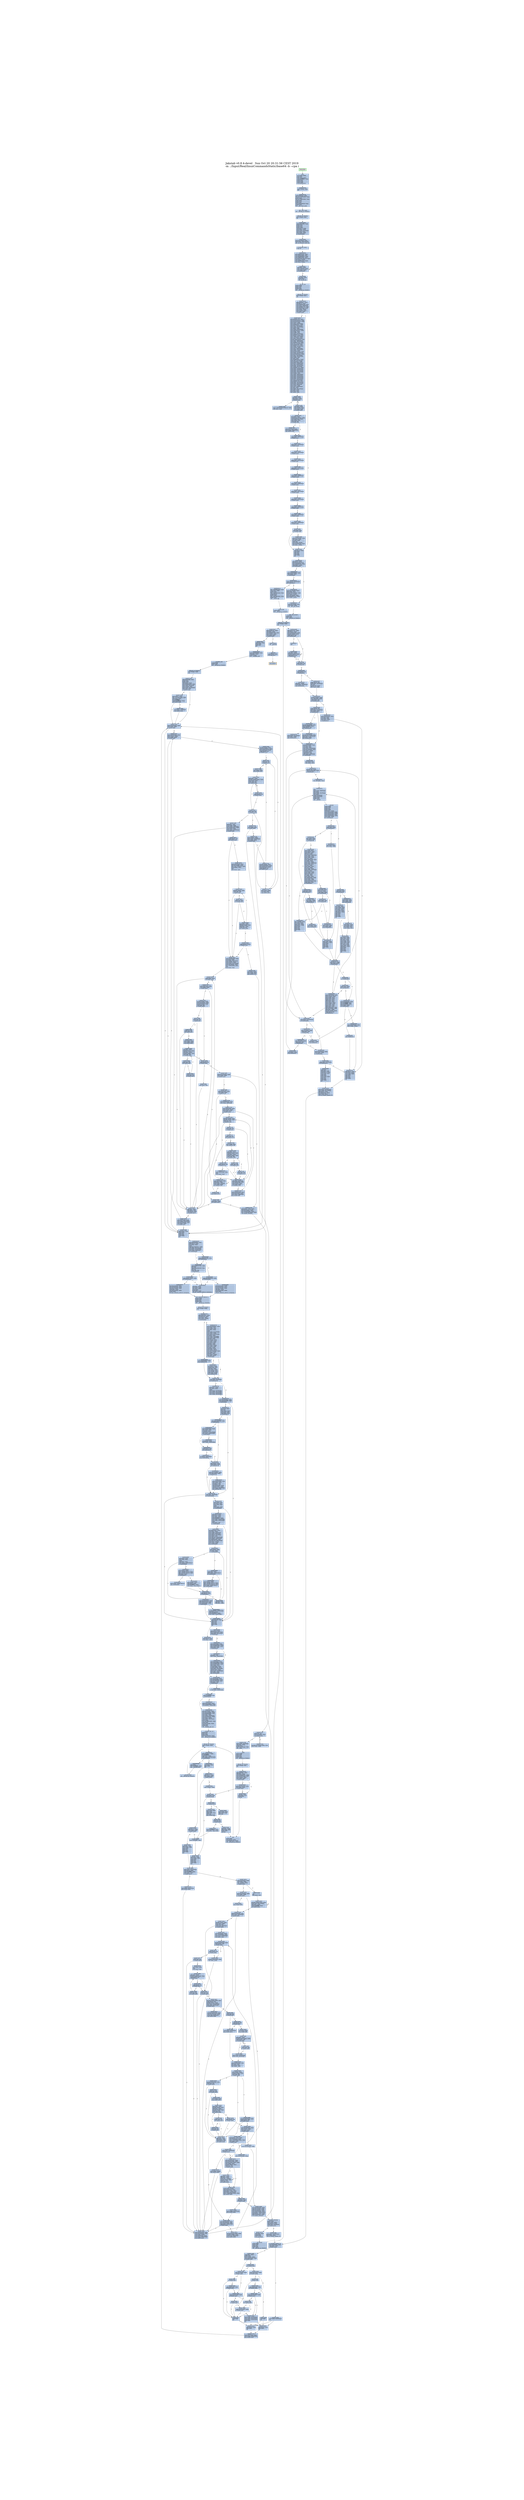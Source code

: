 digraph G {
node[shape=rectangle,style=filled,fillcolor=lightsteelblue,color=lightsteelblue]
bgcolor="transparent"
graph [label="Jakstab v0.8.4-devel   Sun Oct 20 20:31:56 CEST 2019\n-m ../Input/Real/linuxCommandsStatic/base64 -b --cpa i", labelloc=t, fontsize=35, pad=30]
"0x08048730_0"[label="start\nxorl %ebp, %ebp\lpopl %esi\lmovl %esp, %ecx\landl $0xfffffff0, %esp\lpushl %eax\lpushl %esp\lpushl %edx\lcall 0x08048763\l"];
"0x08048740_0"[label="0x08048740\naddl $0x9c8c0, %ebx\lleal -617328(%ebx), %eax\lpushl %eax\lleal -617488(%ebx), %eax\lpushl %eax\lpushl %ecx\lpushl %esi\lmovl $0x80492ef, %eax\lpushl %eax\lcall __libc_start_main\l"];
"0x08048763_0"[label="0x08048763\nmovl (%esp), %ebx\lret\l"];
"0x08048770_0"[label="_dl_relocate_static_...\nrepz ret\l"];
"0x08048780_0"[label="__x86.get_pc_thunk.b...\nmovl (%esp), %ebx\lret\l"];
"0x0804a116_0"[label="__x86.get_pc_thunk.a...\nmovl (%esp), %eax\lret\l"];
"0x0804c42c_0"[label="__x86.get_pc_thunk.d...\nmovl (%esp), %edx\lret\l"];
"0x0804c787_0"[label="__x86.get_pc_thunk.c...\nmovl (%esp), %ecx\lret\l"];
"0x0804d720_0"[label="get_common_indeces.c...\npushl %ebp\lpushl %edi\lpushl %esi\lpushl %ebx\lcall __x86.get_pc_thunk.bp\l"];
"0x0804d729_0"[label="0x0804d729\naddl $0x978d7, %ebp\lsubl $0x108, %esp\ltestl %eax, %eax\lmovl %ecx, (%esp)\lje 0x0804d908\l"];
"0x0804d740_0"[label="0x0804d740\nmovl $0x80e6be0, %ebp\lmovl %eax, %esi\lmovl %edx, %edi\lmovl $0x1, %eax\lcpuid \lmovl %edx, 0x14(%ebp)\lmovl %eax, %edx\lmovl %ecx, 0x10(%ebp)\lshrl $0x8, %edx\lmovl %ebx, 0xc(%ebp)\lmovl %eax, 0x8(%ebp)\landl $0xf, %edx\lmovl (%esp), %ecx\lmovl %edx, (%esi)\lmovl %eax, %edx\lshrl $0x4, %edx\landl $0xf, %edx\lmovl %edx, (%edi)\lmovl %eax, %edx\lshrl $0xc, %edx\landl $0xf0, %edx\lmovl %edx, (%ecx)\lmovl 0x11c(%esp), %edx\lmovl %eax, %ecx\landl $0xf, %ecx\lmovl %ecx, (%edx)\lcmpl $0xf, (%esi)\lje 0x0804d8f1\l"];
"0x0804d798_0"[label="0x0804d798\ncmpl $0x6, 0x4(%ebp)\ljle 0x0804d7b3\l"];
"0x0804d79e_0"[label="0x0804d79e\nmovl $0x7, %eax\lxorl %ecx, %ecx\lcpuid \lmovl %eax, 0x18(%ebp)\lmovl %ebx, 0x1c(%ebp)\lmovl %ecx, 0x20(%ebp)\lmovl %edx, 0x24(%ebp)\l"];
"0x0804d7b3_0"[label="0x0804d7b3\nmovl 0x10(%ebp), %ebx\ltestl $0x8000000, %ebx\lje 0x0804d8e6\l"];
"0x0804d7c2_0"[label="0x0804d7c2\nxorl %ecx, %ecx\llgdt %ax\lmovl %eax, %edx\landl $0x6, %edx\lcmpl $0x6, %edx\lje 0x0804d913\l"];
"0x0804d7d5_0"[label="0x0804d7d5\ncmpl $0xc, 0x4(%ebp)\ljle 0x0804d8e6\l"];
"0x0804d7df_0"[label="0x0804d7df\nmovl $0xd, %esi\lxorl %ecx, %ecx\lmovl %esi, %eax\lcpuid \ltestl %ebx, %ebx\lje 0x0804d8e6\l"];
"0x0804d7f2_0"[label="0x0804d7f2\naddl $0x7f, %ebx\lmovl %esi, %eax\lmovl $0x1, %ecx\landl $0xffffffc0, %ebx\lmovl %ebx, 0x40(%ebp)\lmovl %ebx, 0x44(%ebp)\lcpuid \ltestb $0x2, %al\lje 0x0804d8e6\l"];
"0x0804d80f_0"[label="0x0804d80f\nleal 0x8(%esp), %ecx\lmovl $0x3, %eax\lmovl %ebp, 0x4(%esp)\lmovl $0x0, 0x8(%esp)\lmovl $0xa0, 0xc(%esp)\lmovl $0x2, %esi\lmovl $0x240, 0x10(%esp)\lmovl $0xa0, 0x88(%esp)\lleal 0x88(%esp), %edi\lmovl $0x100, 0x8c(%esp)\lmovl %ecx, (%esp)\lmovl %eax, %ebp\ljmp 0x0804d89c\l"];
"0x0804d860_0"[label="0x0804d860\nmovl $0xd, %eax\lmovl %esi, %ecx\lcpuid \lcmpl $0x2, %esi\lmovl %eax, (%edi,%esi,4)\lje 0x0804d896\l"];
"0x0804d871_0"[label="0x0804d871\nmovl (%esp), %ebx\lmovl -4(%edi,%esi,4), %eax\laddl -4(%ebx,%esi,4), %eax\landl $0x2, %ecx\lje 0x0804d97e\l"];
"0x0804d885_0"[label="0x0804d885\nmovl (%esp), %ecx\laddl $0x3f, %eax\landl $0xffffffc0, %eax\lmovl %eax, (%ecx,%esi,4)\l"];
"0x0804d891_0"[label="0x0804d891\ncmpl $0x20, %ebp\lje 0x0804d8c2\l"];
"0x0804d896_0"[label="0x0804d896\naddl $0x1, %esi\laddl $0x1, %ebp\l"];
"0x0804d89c_0"[label="0x0804d89c\nmovl $0xee, %eax\lbtl %esi, %eax\ljb 0x0804d860\l"];
"0x0804d8a6_0"[label="0x0804d8a6\ncmpl $0x2, %esi\lmovl $0x0, (%edi,%esi,4)\lje 0x0804d896\l"];
"0x0804d8b2_0"[label="0x0804d8b2\nmovl (%esp), %ebx\lmovl -4(%edi,%esi,4), %eax\laddl -4(%ebx,%esi,4), %eax\lmovl %eax, (%ebx,%esi,4)\ljmp 0x0804d891\l"];
"0x0804d8c2_0"[label="0x0804d8c2\nmovl 0x104(%esp), %eax\laddl 0x84(%esp), %eax\lmovl 0x4(%esp), %ebp\lje 0x0804d8e6\l"];
"0x0804d8d6_0"[label="0x0804d8d6\norl $0x400000, 0x48(%ebp)\laddl $0x7f, %eax\landl $0xffffffc0, %eax\lmovl %eax, 0x40(%ebp)\l"];
"0x0804d8e6_0"[label="0x0804d8e6\naddl $0x108, %esp\lpopl %ebx\lpopl %esi\lpopl %edi\lpopl %ebp\lret\l"];
"0x0804d8f1_0"[label="0x0804d8f1\nshrl $0x14, %eax\lmovzbl %al, %eax\laddl $0xf, %eax\lmovl %eax, (%esi)\lmovl (%esp), %eax\lmovl (%eax), %eax\laddl %eax, (%edi)\ljmp 0x0804d798\l"];
"0x0804d908_0"[label="0x0804d908\nmovl $0x80e6be0, %ebp\ljmp 0x0804d798\l"];
"0x0804d913_0"[label="0x0804d913\ntestl $0x10000000, %ebx\lje 0x0804d93a\l"];
"0x0804d91b_0"[label="0x0804d91b\nmovl 0x48(%ebp), %edx\lmovl %edx, %ecx\lorl $0x40, %ecx\ltestb $0x20, 0x1c(%ebp)\lmovl %ecx, 0x48(%ebp)\lje 0x0804d935\l"];
"0x0804d92c_0"[label="0x0804d92c\norl $0x440, %edx\lmovl %edx, 0x48(%ebp)\l"];
"0x0804d935_0"[label="0x0804d935\nandb $0x10, %bh\ljne 0x0804d975\l"];
"0x0804d93a_0"[label="0x0804d93a\nandl $0xe0, %eax\lcmpl $0xe0, %eax\ljne 0x0804d7d5\l"];
"0x0804d94a_0"[label="0x0804d94a\nmovl 0x1c(%ebp), %edx\ltestl $0x10000, %edx\lje 0x0804d7d5\l"];
"0x0804d959_0"[label="0x0804d959\nmovl 0x48(%ebp), %eax\lmovl %eax, %ecx\lorb $0x10, %ah\lorb $0x30, %ch\landl $0x20000, %edx\lcmovnel %ecx, %eax\lmovl %eax, 0x48(%ebp)\ljmp 0x0804d7d5\l"];
"0x0804d975_0"[label="0x0804d975\norl $0x80, 0x48(%ebp)\ljmp 0x0804d93a\l"];
"0x0804d97e_0"[label="0x0804d97e\nmovl %eax, (%ebx,%esi,4)\ljmp 0x0804d891\l"];
"0x0804d990_0"[label="__libc_start_main\ncall __x86.get_pc_thunk.ax\l"];
"0x0804d995_0"[label="0x0804d995\naddl $0x9766b, %eax\lpushl %edi\lpushl %esi\lpushl %ebx\lsubl $0x70, %esp\lmovl $0x0, %edx\lmovl %eax, 0xc(%esp)\lxorl %eax, %eax\ltestl %edx, %edx\lje 0x0804d9b9\l"];
"0x0804d9b9_0"[label="0x0804d9b9\nmovl 0xc(%esp), %edi\lmovl %eax, 0xe10(%edi)\lcall _dl_relocate_static_pie\l"];
"0x0804d9c8_0"[label="0x0804d9c8\nmovl 0x88(%esp), %eax\lmovl 0x84(%esp), %esi\lmovl $0x80e6ba4, %edx\lmovl 0x98(%esp), %ecx\lleal 0x4(%eax,%esi,4), %eax\lmovl %eax, (%edx)\lmovl $0x80e4ec8, %edx\lmovl %ecx, (%edx)\l"];
"0x0804d9f1_0"[label="0x0804d9f1\naddl $0x4, %eax\lmovl -4(%eax), %edx\ltestl %edx, %edx\ljne 0x0804d9f1\l"];
"0x0804d9fb_0"[label="0x0804d9fb\nsubl $0xc, %esp\lpushl %eax\lcall _dl_aux_init\l"];
"0x0804da04_0"[label="0x0804da04\naddl $0x10, %esp\lmovl 0xc(%esp), %esi\lmovl $0x80e71f0, %eax\lcmpl $0x0, (%eax)\ljne 0x0804da42\l"];
"0x0804da16_0"[label="0x0804da16\nmovl $0x8048000, %edx\ltestl %edx, %edx\lje 0x0804da42\l"];
"0x0804da20_0"[label="0x0804da20\ncmpw $0x20, 0x2a(%edx)\ljne 0x0804de14\l"];
"0x0804da2b_0"[label="0x0804da2b\nmovl 0x1c(%edx), %ecx\laddl %edx, %ecx\lmovzwl 0x2c(%edx), %edx\lmovl %ecx, (%eax)\lmovl 0xc(%esp), %eax\lmovl $0x80e7210, %eax\lmovl %edx, (%eax)\l"];
"0x0804da42_0"[label="0x0804da42\nmovl 0xc(%esp), %esi\lmovl %esi, %ebx\lcall __libc_init_secure\l"];
"0x0804da4d_0"[label="0x0804da4d\nmovl $0x80e6ba4, %eax\lsubl $0xc, %esp\lpushl (%eax)\lcall __tunables_init\l"];
"0x0804da5d_0"[label="0x0804da5d\nmovl $0x80e6be0, %esi\laddl $0x10, %esp\lxorl %eax, %eax\lcpuid \lcmpl $0x756e6547, %ebx\lmovl $0x0, 0x1c(%esp)\lmovl $0x0, 0x20(%esp)\lmovl %eax, 0x4(%esi)\ljne 0x0804dd4f\l"];
"0x0804da89_0"[label="0x0804da89\ncmpl $0x6c65746e, %ecx\ljne 0x0804dd4f\l"];
"0x0804da95_0"[label="0x0804da95\ncmpl $0x49656e69, %edx\lje 0x0804dedb\l"];
"0x0804daa1_0"[label="0x0804daa1\nsubl $0xc, %esp\lxorl %eax, %eax\lxorl %ecx, %ecx\lpushl $0x0\lxorl %edx, %edx\lcall get_common_indeces.constprop.1\l"];
"0x0804dab1_0"[label="0x0804dab1\naddl $0x10, %esp\lmovl $0x3, %eax\l"];
"0x0804dab9_0"[label="0x0804dab9\nmovl 0xc(%esp), %ecx\lmovl $0x80e6be0, %edx\lmovl 0x14(%edx), %ecx\ltestb $0x1, %ch\lje 0x0804dad2\l"];
"0x0804dacb_0"[label="0x0804dacb\norl $0x4000, 0x48(%edx)\l"];
"0x0804dad2_0"[label="0x0804dad2\nandb $0xffffff80, %ch\lje 0x0804dae8\l"];
"0x0804dad7_0"[label="0x0804dad7\nmovl 0xc(%esp), %ecx\lmovl $0x80e6be0, %edx\lorl $0x8000, 0x48(%edx)\l"];
"0x0804dae8_0"[label="0x0804dae8\nmovl 0xc(%esp), %edi\lmovl 0x1c(%esp), %edx\lmovl $0x80e6be0, %esi\lmovl %edi, %ebx\lmovl %edx, 0x38(%esi)\lmovl 0x20(%esp), %edx\lmovl %eax, (%esi)\lmovl %edx, 0x3c(%esi)\lpushl %eax\lleal -431888(%edi), %eax\lpushl %eax\lleal 0x3c(%esp), %eax\lpushl %eax\lpushl $0x0\lcall __tunable_get_val\l"];
"0x0804dd4f_0"[label="0x0804dd4f\ncmpl $0x68747541, %ebx\lsete %bl\lcmpl $0x444d4163, %ecx\lsete %al\ltestb %al, %bl\lje 0x0804daa1\l"];
"0x0804dd69_0"[label="0x0804dd69\ncmpl $0x69746e65, %edx\ljne 0x0804daa1\l"];
"0x0804dd75_0"[label="0x0804dd75\nleal 0x2c(%esp), %ecx\lleal 0x20(%esp), %edx\lleal 0x1c(%esp), %eax\lsubl $0xc, %esp\lleal 0x3c(%esp), %ebx\lpushl %ebx\lcall get_common_indeces.constprop.1\l"];
"0x0804de14_0"[label="0x0804de14\nleal -194068(%esi), %eax\lmovl %esi, %ebx\lpushl %eax\lleal -194252(%esi), %eax\lpushl $0xb4\lpushl %eax\lleal -194196(%esi), %eax\lpushl %eax\lcall __assert_fail\l"];
"0x0804dedb_0"[label="0x0804dedb\nleal 0x20(%esp), %edx\lleal 0x24(%esp), %ecx\lleal 0x1c(%esp), %eax\lsubl $0xc, %esp\lleal 0x34(%esp), %ebx\lpushl %ebx\lcall get_common_indeces.constprop.1\l"];
"0x0804def4_0"[label="0x0804def4\naddl $0x10, %esp\lmovl 0x48(%esi), %edx\lcmpl $0x6, 0x1c(%esp)\lje 0x0804df47\l"];
"0x0804df01_0"[label="0x0804df01\nmovl 0xc(%esp), %eax\lmovl $0x80e6be0, %edx\lmovl 0x48(%edx), %eax\ltestb $0x4, %ah\lje 0x0804df19\l"];
"0x0804df13_0"[label="0x0804df13\norb $0x8, %ah\lmovl %eax, 0x48(%edx)\l"];
"0x0804df19_0"[label="0x0804df19\nmovl 0xc(%esp), %eax\lmovl $0x80e6be0, %edx\lmovl 0x48(%edx), %eax\lmovl %eax, %ecx\lorl $0x20000, %eax\lorl $0x100000, %ecx\ltestb $0x8, 0x1f(%edx)\lcmovel %ecx, %eax\lmovl %eax, 0x48(%edx)\lmovl $0x1, %eax\ljmp 0x0804dab9\l"];
"0x0804e092_0"[label="__x86.get_pc_thunk.b...\nmovl (%esp), %ebp\lret\l"];
"0x0804e3e9_0"[label="__x86.get_pc_thunk.s...\nmovl (%esp), %esi\lret\l"];
"0x08050b10_0"[label="__assert_fail\npushl %ebx\lcall __x86.get_pc_thunk.bx\l"];
"0x080546f3_0"[label="__x86.get_pc_thunk.d...\nmovl (%esp), %edi\lret\l"];
"0x08078070_0"[label="__sbrk\npushl %ebp\lpushl %edi\lpushl %esi\lpushl %ebx\lcall __x86.get_pc_thunk.si\l"];
"0x08078079_0"[label="0x08078079\naddl $0x6cf87, %esi\lsubl $0xc, %esp\lmovl $0x80e6c8c, %ebp\lmovl 0x20(%esp), %edi\lmovl (%ebp), %ebx\ltestl %ebx, %ebx\lje 0x0807809d\l"];
"0x08078093_0"[label="0x08078093\nmovl 0xe10(%esi), %eax\ltestl %eax, %eax\lje 0x080780b1\l"];
"0x0807809d_0"[label="0x0807809d\nsubl $0xc, %esp\lpushl $0x0\lcall brk\l"];
"0x080780a7_0"[label="0x080780a7\naddl $0x10, %esp\ltestl %eax, %eax\ljs 0x080780d0\l"];
"0x080780ae_0"[label="0x080780ae\nmovl (%ebp), %ebx\l"];
"0x080780b1_0"[label="0x080780b1\ncmpl $0x0, %edi\lje 0x080780d5\l"];
"0x080780b6_0"[label="0x080780b6\njle 0x08078100\l"];
"0x080780b8_0"[label="0x080780b8\nmovl %ebx, %eax\laddl %edi, %eax\lsetb %al\l"];
"0x080780bf_0"[label="0x080780bf\ntestb %al, %al\lje 0x080780e0\l"];
"0x080780c3_0"[label="0x080780c3\nmovl $0xffffffe0, %eax\lmovl $0xc, %gs:(%eax)\l"];
"0x080780d0_0"[label="0x080780d0\nmovl $0xffffffff, %ebx\l"];
"0x080780d5_0"[label="0x080780d5\naddl $0xc, %esp\lmovl %ebx, %eax\lpopl %ebx\lpopl %esi\lpopl %edi\lpopl %ebp\lret\l"];
"0x080780e0_0"[label="0x080780e0\nsubl $0xc, %esp\laddl %ebx, %edi\lpushl %edi\lcall brk\l"];
"0x080780eb_0"[label="0x080780eb\naddl $0x10, %esp\ltestl %eax, %eax\ljs 0x080780d0\l"];
"0x080780f2_0"[label="0x080780f2\naddl $0xc, %esp\lmovl %ebx, %eax\lpopl %ebx\lpopl %esi\lpopl %edi\lpopl %ebp\lret\l"];
"0x08078100_0"[label="0x08078100\nmovl %edi, %eax\lnegl %eax\lcmpl %ebx, %eax\lseta %al\ljmp 0x080780bf\l"];
"0x0807a480_0"[label="do_tunable_update_va...\nmovl 0x4(%eax), %ecx\lcmpl $0x3, %ecx\lje 0x0807a4d0\l"];
"0x0807a488_0"[label="0x0807a488\ncmpl $0x1, %ecx\lpushl %ebx\lmovl (%edx), %ebx\lmovl 0x4(%edx), %edx\lje 0x0807a4a8\l"];
"0x0807a493_0"[label="0x0807a493\njae 0x0807a4a8\l"];
"0x0807a495_0"[label="0x0807a495\ncmpl 0xc(%eax), %edx\ljle 0x0807a4d8\l"];
"0x0807a49a_0"[label="0x0807a49a\ncmpl 0x14(%eax), %edx\ljl 0x0807a4c0\l"];
"0x0807a49f_0"[label="0x0807a49f\njle 0x0807a4bb\l"];
"0x0807a4a1_0"[label="0x0807a4a1\npopl %ebx\lret\l"];
"0x0807a4a8_0"[label="0x0807a4a8\ncmpl 0xc(%eax), %edx\lja 0x0807a4b4\l"];
"0x0807a4ad_0"[label="0x0807a4ad\njb 0x0807a4a1\l"];
"0x0807a4af_0"[label="0x0807a4af\ncmpl 0x8(%eax), %ebx\ljb 0x0807a4a1\l"];
"0x0807a4b4_0"[label="0x0807a4b4\ncmpl 0x14(%eax), %edx\ljb 0x0807a4c0\l"];
"0x0807a4b9_0"[label="0x0807a4b9\nja 0x0807a4a1\l"];
"0x0807a4bb_0"[label="0x0807a4bb\ncmpl 0x10(%eax), %ebx\lja 0x0807a4a1\l"];
"0x0807a4c0_0"[label="0x0807a4c0\nmovl %ebx, 0x18(%eax)\lmovl %edx, 0x1c(%eax)\lmovb $0x1, 0x20(%eax)\lpopl %ebx\lret\l"];
"0x0807a4d0_0"[label="0x0807a4d0\nmovl %edx, 0x18(%eax)\lret\l"];
"0x0807a4d8_0"[label="0x0807a4d8\njl 0x0807a4a1\l"];
"0x0807a4da_0"[label="0x0807a4da\ncmpl 0x8(%eax), %ebx\ljae 0x0807a49a\l"];
"0x0807a4df_0"[label="0x0807a4df\npopl %ebx\lret\l"];
"0x0807a4f0_0"[label="tunable_initialize\npushl %ebx\lmovl %eax, %ebx\lsubl $0x18, %esp\lcmpl $0x3, 0x4(%eax)\ljne 0x0807a510\l"];
"0x0807a4fc_0"[label="0x0807a4fc\nmovb $0x1, 0x20(%eax)\lmovl %ebx, %eax\lcall do_tunable_update_val\l"];
"0x0807a507_0"[label="0x0807a507\naddl $0x18, %esp\lpopl %ebx\lret\l"];
"0x0807a510_0"[label="0x0807a510\nsubl $0x8, %esp\lpushl $0x0\lpushl %edx\lcall _dl_strtoul\l"];
"0x0807a51b_0"[label="0x0807a51b\nmovl %eax, 0x18(%esp)\lmovl %edx, 0x1c(%esp)\laddl $0x10, %esp\lleal 0x8(%esp), %edx\lmovl %ebx, %eax\lcall do_tunable_update_val\l"];
"0x0807a531_0"[label="0x0807a531\naddl $0x18, %esp\lpopl %ebx\lret\l"];
"0x0807a560_0"[label="__tunables_init\npushl %ebp\lpushl %edi\lcall __x86.get_pc_thunk.di\l"];
"0x0807a567_0"[label="0x0807a567\naddl $0x6aa99, %edi\lpushl %esi\lpushl %ebx\lsubl $0x3c, %esp\lmovl $0x80e4ecc, %eax\lmovl %edi, 0xc(%esp)\lmovl (%eax), %esi\lmovl %eax, 0x18(%esp)\ltestl %esi, %esi\lje 0x0807a5a0\l"];
"0x0807a586_0"[label="0x0807a586\nmovl $0x21, %eax\lleal -181161(%edi), %ebx\lxorl %ecx, %ecx\lint $0xffffff80\lcmpl $0xfffff000, %eax\ljbe 0x0807a8ab\l"];
"0x0807a5a0_0"[label="0x0807a5a0\nmovl 0x50(%esp), %eax\ltestl %eax, %eax\lje 0x0807a6df\l"];
"0x0807a5ac_0"[label="0x0807a5ac\nmovl 0x50(%esp), %eax\lmovl (%eax), %ebp\ltestl %ebp, %ebp\lje 0x0807a6df\l"];
"0x0807a5ba_0"[label="0x0807a5ba\nmovzbl (%ebp), %ecx\lmovl 0x50(%esp), %eax\lleal 0x4(%eax), %ebx\lcmpb $0x3d, %cl\lje 0x0807a752\l"];
"0x0807a5ce_0"[label="0x0807a5ce\ntestb %cl, %cl\lje 0x0807a752\l"];
"0x0807a5d6_0"[label="0x0807a5d6\nxorl %eax, %eax\ljmp 0x0807a5e5\l"];
"0x0807a5e0_0"[label="0x0807a5e0\ncmpb $0x3d, %dl\lje 0x0807a5f3\l"];
"0x0807a5e5_0"[label="0x0807a5e5\naddl $0x1, %eax\lmovzbl (%ebp,%eax), %edx\lmovl %eax, %esi\ltestb %dl, %dl\ljne 0x0807a5e0\l"];
"0x0807a5f3_0"[label="0x0807a5f3\ntestb %dl, %dl\lje 0x0807a730\l"];
"0x0807a5fb_0"[label="0x0807a5fb\naddl $0x1, %esi\ltestl %ebx, %ebx\lmovl %ebx, 0x8(%esp)\lleal (%ebp,%esi), %eax\lmovl %ecx, %edi\lmovl %eax, 0x14(%esp)\lje 0x0807a6df\l"];
"0x0807a614_0"[label="0x0807a614\ncmpb $0x47, %cl\ljne 0x0807a651\l"];
"0x0807a619_0"[label="0x0807a619\nmovl 0xc(%esp), %ecx\lleal 0x1(%ebp), %eax\lleal -181175(%ecx), %ebx\lmovl $0x4c, %ecx\lnop \lleal (%esi), %esi\l"];
"0x0807a630_0"[label="0x0807a630\nmovzbl (%eax), %edx\ltestb %dl, %dl\lje 0x0807a651\l"];
"0x0807a637_0"[label="0x0807a637\ncmpb %cl, %dl\ljne 0x0807a651\l"];
"0x0807a63b_0"[label="0x0807a63b\naddl $0x1, %ebx\lmovzbl (%ebx), %ecx\laddl $0x1, %eax\ltestb %cl, %cl\ljne 0x0807a630\l"];
"0x0807a648_0"[label="0x0807a648\ncmpb $0x3d, (%eax)\lje 0x0807a7df\l"];
"0x0807a651_0"[label="0x0807a651\nmovl 0x18(%esp), %eax\lxorl %edi, %edi\lmovl %ebp, 0x4(%esp)\lmovl (%eax), %eax\lmovl %eax, 0x10(%esp)\lmovl 0xc(%esp), %eax\lleal -1344(%eax), %esi\lnop \lleal (%esi), %esi\l"];
"0x0807a670_0"[label="0x0807a670\ncmpb $0x0, (%esi)\ljne 0x0807a6c0\l"];
"0x0807a675_0"[label="0x0807a675\nmovl 0x8(%esi), %ebp\ltestl %ebp, %ebp\lje 0x0807a6c0\l"];
"0x0807a67c_0"[label="0x0807a67c\nmovzbl (%ebp), %edx\lmovl 0x4(%esp), %ebx\lmovzbl (%ebx), %eax\ltestb %dl, %dl\lje 0x0807a6b8\l"];
"0x0807a68b_0"[label="0x0807a68b\ntestb %al, %al\lje 0x0807a6c0\l"];
"0x0807a68f_0"[label="0x0807a68f\ncmpb %al, %dl\ljne 0x0807a6c0\l"];
"0x0807a693_0"[label="0x0807a693\nmovl %ebp, %ecx\lmovl %ebx, %edx\ljmp 0x0807a6a8\l"];
"0x0807a6a0_0"[label="0x0807a6a0\ncmpb %al, %bl\ljne 0x0807a6c0\l"];
"0x0807a6a4_0"[label="0x0807a6a4\ntestb %al, %al\lje 0x0807a6c0\l"];
"0x0807a6a8_0"[label="0x0807a6a8\naddl $0x1, %ecx\lmovzbl (%ecx), %ebx\laddl $0x1, %edx\lmovzbl (%edx), %eax\ltestb %bl, %bl\ljne 0x0807a6a0\l"];
"0x0807a6b8_0"[label="0x0807a6b8\ncmpb $0x3d, %al\lje 0x0807a6f0\l"];
"0x0807a6bc_0"[label="0x0807a6bc\nleal (%esi), %esi\l"];
"0x0807a6c0_0"[label="0x0807a6c0\naddl $0x1, %edi\laddl $0x2c, %esi\lcmpl $0x16, %edi\ljne 0x0807a670\l"];
"0x0807a6cb_0"[label="0x0807a6cb\nmovl 0x8(%esp), %eax\lmovl %eax, 0x50(%esp)\lmovl 0x50(%esp), %eax\ltestl %eax, %eax\ljne 0x0807a5ac\l"];
"0x0807a6df_0"[label="0x0807a6df\naddl $0x3c, %esp\lpopl %ebx\lpopl %esi\lpopl %edi\lpopl %ebp\lret\l"];
"0x0807a6f0_0"[label="0x0807a6f0\nmovl 0x10(%esp), %edx\ltestl %edx, %edx\lje 0x0807a704\l"];
"0x0807a6f8_0"[label="0x0807a6f8\nmovl 0x4(%esi), %eax\ltestl %eax, %eax\lje 0x0807a75b\l"];
"0x0807a6ff_0"[label="0x0807a6ff\ncmpl $0x2, %eax\ljne 0x0807a6c0\l"];
"0x0807a704_0"[label="0x0807a704\nimull $0x2c, %edi, %eax\lmovl 0xc(%esp), %edi\lmovl 0x14(%esp), %edx\lleal -1376(%edi,%eax), %eax\lcall tunable_initialize\l"];
"0x0807a71b_0"[label="0x0807a71b\nmovl 0x8(%esp), %eax\lmovl %eax, 0x50(%esp)\ljmp 0x0807a5a0\l"];
"0x0807a730_0"[label="0x0807a730\ntestl %ebx, %ebx\lje 0x0807a6df\l"];
"0x0807a734_0"[label="0x0807a734\nmovl (%ebx), %ebp\lmovl %ebx, 0x50(%esp)\ltestl %ebp, %ebp\lje 0x0807a6df\l"];
"0x0807a73e_0"[label="0x0807a73e\nmovzbl (%ebp), %ecx\lmovl 0x50(%esp), %eax\lleal 0x4(%eax), %ebx\lcmpb $0x3d, %cl\ljne 0x0807a5ce\l"];
"0x0807a752_0"[label="0x0807a752\nmovl %ecx, %edx\lxorl %esi, %esi\ljmp 0x0807a5f3\l"];
"0x0807a75b_0"[label="0x0807a75b\nmovl 0x50(%esp), %eax\lmovl %eax, 0x8(%esp)\l"];
"0x0807a763_0"[label="0x0807a763\nmovl 0x8(%esp), %eax\lmovl (%eax), %eax\ltestl %eax, %eax\lje 0x0807a7b4\l"];
"0x0807a76d_0"[label="0x0807a76d\nmovzbl (%ebp), %ecx\lmovzbl (%eax), %edx\ltestb %cl, %cl\lje 0x0807a7a0\l"];
"0x0807a778_0"[label="0x0807a778\ntestb %dl, %dl\lje 0x0807a7a5\l"];
"0x0807a77c_0"[label="0x0807a77c\ncmpb %dl, %cl\ljne 0x0807a7a5\l"];
"0x0807a780_0"[label="0x0807a780\nmovl %ebp, %ecx\ljmp 0x0807a790\l"];
"0x0807a788_0"[label="0x0807a788\ncmpb %dl, %bl\ljne 0x0807a7a5\l"];
"0x0807a78c_0"[label="0x0807a78c\ntestb %dl, %dl\lje 0x0807a7a5\l"];
"0x0807a790_0"[label="0x0807a790\naddl $0x1, %ecx\lmovzbl (%ecx), %ebx\laddl $0x1, %eax\lmovzbl (%eax), %edx\ltestb %bl, %bl\ljne 0x0807a788\l"];
"0x0807a7a0_0"[label="0x0807a7a0\ncmpb $0x3d, %dl\lje 0x0807a7c4\l"];
"0x0807a7a5_0"[label="0x0807a7a5\naddl $0x4, 0x8(%esp)\lmovl 0x8(%esp), %eax\lmovl (%eax), %eax\ltestl %eax, %eax\ljne 0x0807a76d\l"];
"0x0807a7b4_0"[label="0x0807a7b4\nmovl 0x50(%esp), %ecx\lmovl 0x4(%esi), %eax\lmovl %ecx, 0x8(%esp)\ljmp 0x0807a6ff\l"];
"0x0807a7c4_0"[label="0x0807a7c4\nmovl 0x8(%esp), %eax\lnop \lleal (%esi), %esi\l"];
"0x0807a7d0_0"[label="0x0807a7d0\nmovl 0x4(%eax), %edx\laddl $0x4, %eax\lmovl %edx, -4(%eax)\ltestl %edx, %edx\ljne 0x0807a7d0\l"];
"0x0807a7dd_0"[label="0x0807a7dd\njmp 0x0807a763\l"];
"0x0807a7df_0"[label="0x0807a7df\nxorl %edx, %edx\lmovl %edi, %ecx\ljmp 0x0807a7ef\l"];
"0x0807a7e8_0"[label="0x0807a7e8\nmovzbl 0x1(%ebp,%edx), %ecx\lmovl %eax, %edx\l"];
"0x0807a7ef_0"[label="0x0807a7ef\ntestb %cl, %cl\lleal 0x1(%edx), %eax\ljne 0x0807a7e8\l"];
"0x0807a7f6_0"[label="0x0807a7f6\nmovl %edx, 0x4(%esp)\lsubl $0xc, %esp\lpushl %eax\lmovl 0x1c(%esp), %ebx\lcall __sbrk\l"];
"0x0807a807_0"[label="0x0807a807\nmovl %eax, 0x34(%esp)\laddl $0x10, %esp\lcmpl $0xffffffff, %eax\lmovl %eax, %ecx\lje 0x0807aa70\l"];
"0x0807a819_0"[label="0x0807a819\nmovl 0x4(%esp), %edx\ltestl %edx, %edx\lleal -1(%edx), %eax\lje 0x0807aa56\l"];
"0x0807a828_0"[label="0x0807a828\nnop \lleal (%esi), %esi\l"];
"0x0807a830_0"[label="0x0807a830\nmovzbl (%ebp,%eax), %edx\lmovb %dl, (%ecx,%eax)\lsubl $0x1, %eax\lcmpl $0xffffffff, %eax\ljne 0x0807a830\l"];
"0x0807a840_0"[label="0x0807a840\naddl 0x24(%esp), %esi\lmovl %esi, 0x2c(%esp)\lje 0x0807a894\l"];
"0x0807a84a_0"[label="0x0807a84a\nmovzbl (%esi), %eax\lmovl %esi, %ebp\ltestb %al, %al\lmovb %al, 0x4(%esp)\lje 0x0807a894\l"];
"0x0807a857_0"[label="0x0807a857\nmovl 0xc(%esp), %eax\lleal -1376(%eax), %eax\lmovl %eax, 0x28(%esp)\lleal (%esi), %esi\l"];
"0x0807a868_0"[label="0x0807a868\nmovzbl 0x4(%esp), %eax\lcmpb $0x3d, %al\lje 0x0807a8ba\l"];
"0x0807a871_0"[label="0x0807a871\ncmpb $0x3a, %al\lje 0x0807a8ba\l"];
"0x0807a875_0"[label="0x0807a875\ntestb %al, %al\lje 0x0807a894\l"];
"0x0807a879_0"[label="0x0807a879\nxorl %edx, %edx\lnop \lleal (%esi), %esi\l"];
"0x0807a880_0"[label="0x0807a880\naddl $0x1, %edx\lmovzbl (%ebp,%edx), %eax\lcmpb $0x3d, %al\lje 0x0807a8c1\l"];
"0x0807a88c_0"[label="0x0807a88c\ncmpb $0x3a, %al\lje 0x0807a8c1\l"];
"0x0807a890_0"[label="0x0807a890\ntestb %al, %al\ljne 0x0807a880\l"];
"0x0807a894_0"[label="0x0807a894\nmovl 0x50(%esp), %eax\lmovl 0x24(%esp), %edi\lmovl %edi, (%eax)\lmovl 0x8(%esp), %eax\lmovl %eax, 0x50(%esp)\ljmp 0x0807a5a0\l"];
"0x0807a8ab_0"[label="0x0807a8ab\nmovl $0x2, -416(%edi)\ljmp 0x0807a5a0\l"];
"0x0807a8ba_0"[label="0x0807a8ba\nmovzbl 0x4(%esp), %eax\lxorl %edx, %edx\l"];
"0x0807a8c1_0"[label="0x0807a8c1\ntestb %al, %al\lje 0x0807a894\l"];
"0x0807a8c5_0"[label="0x0807a8c5\nleal 0x1(%ebp,%edx), %ecx\lcmpb $0x3a, %al\lmovzbl (%ecx), %ebx\lmovl %ecx, 0x10(%esp)\lmovb %bl, 0x1f(%esp)\lje 0x0807a9c0\l"];
"0x0807a8dc_0"[label="0x0807a8dc\ntestb %bl, %bl\lje 0x0807a9ff\l"];
"0x0807a8e4_0"[label="0x0807a8e4\ncmpb $0x3a, %bl\lje 0x0807a9ff\l"];
"0x0807a8ed_0"[label="0x0807a8ed\nxorl %eax, %eax\ljmp 0x0807a8fc\l"];
"0x0807a8f8_0"[label="0x0807a8f8\ntestb %dl, %dl\lje 0x0807a908\l"];
"0x0807a8fc_0"[label="0x0807a8fc\naddl $0x1, %eax\lmovzbl (%ecx,%eax), %edx\lcmpb $0x3a, %dl\ljne 0x0807a8f8\l"];
"0x0807a908_0"[label="0x0807a908\nmovl %eax, 0x20(%esp)\lmovb %dl, 0x1f(%esp)\l"];
"0x0807a910_0"[label="0x0807a910\nmovl 0x28(%esp), %edi\lxorl %esi, %esi\lleal (%esi), %esi\lleal (%edi), %edi\l"];
"0x0807a920_0"[label="0x0807a920\nmovl (%edi), %eax\lmovzbl (%eax), %edx\ltestb %dl, %dl\lje 0x0807a98b\l"];
"0x0807a929_0"[label="0x0807a929\nmovzbl 0x4(%esp), %ecx\ltestb %cl, %cl\lje 0x0807a95d\l"];
"0x0807a932_0"[label="0x0807a932\ncmpb %cl, %dl\ljne 0x0807a95d\l"];
"0x0807a936_0"[label="0x0807a936\nmovl %ebp, %edx\ljmp 0x0807a948\l"];
"0x0807a940_0"[label="0x0807a940\ncmpb %bl, %cl\ljne 0x0807a95d\l"];
"0x0807a944_0"[label="0x0807a944\ntestb %bl, %bl\lje 0x0807a95d\l"];
"0x0807a948_0"[label="0x0807a948\naddl $0x1, %eax\lmovzbl (%eax), %ecx\laddl $0x1, %edx\lmovzbl (%edx), %ebx\ltestb %cl, %cl\ljne 0x0807a940\l"];
"0x0807a958_0"[label="0x0807a958\ncmpb $0x3d, %bl\lje 0x0807a995\l"];
"0x0807a95d_0"[label="0x0807a95d\naddl $0x1, %esi\laddl $0x2c, %edi\lcmpl $0x16, %esi\ljne 0x0807a920\l"];
"0x0807a968_0"[label="0x0807a968\nmovl 0x10(%esp), %eax\lmovl 0x20(%esp), %edi\lcmpb $0x0, (%eax,%edi)\lje 0x0807a894\l"];
"0x0807a97a_0"[label="0x0807a97a\nleal 0x1(%eax,%edi), %ebp\lmovzbl (%ebp), %eax\lmovb %al, 0x4(%esp)\ljmp 0x0807a868\l"];
"0x0807a98b_0"[label="0x0807a98b\nmovzbl 0x4(%esp), %ebx\lcmpb $0x3d, %bl\ljne 0x0807a95d\l"];
"0x0807a995_0"[label="0x0807a995\nmovl 0x18(%esp), %eax\lmovl (%eax), %ecx\ltestl %ecx, %ecx\lje 0x0807a9d2\l"];
"0x0807a99f_0"[label="0x0807a99f\nimull $0x2c, %esi, %eax\lmovl 0xc(%esp), %edi\lmovl -1340(%edi,%eax), %eax\ltestl %eax, %eax\lje 0x0807aa0c\l"];
"0x0807a9b1_0"[label="0x0807a9b1\nmovl 0x10(%esp), %ebp\l"];
"0x0807a9b5_0"[label="0x0807a9b5\ncmpl $0x2, %eax\lje 0x0807a9d6\l"];
"0x0807a9ba_0"[label="0x0807a9ba\nmovl %ebp, 0x10(%esp)\ljmp 0x0807a968\l"];
"0x0807a9c0_0"[label="0x0807a9c0\nmovzbl 0x1f(%esp), %eax\lmovl 0x10(%esp), %ebp\lmovb %al, 0x4(%esp)\ljmp 0x0807a868\l"];
"0x0807a9d2_0"[label="0x0807a9d2\nmovl 0x10(%esp), %ebp\l"];
"0x0807a9d6_0"[label="0x0807a9d6\nmovl 0x10(%esp), %edx\lsubl 0x2c(%esp), %edx\laddl 0x14(%esp), %edx\lmovl 0x20(%esp), %eax\lmovb $0x0, (%edx,%eax)\limull $0x2c, %esi, %eax\laddl 0x28(%esp), %eax\lcall tunable_initialize\l"];
"0x0807a9ff_0"[label="0x0807a9ff\nmovl $0x0, 0x20(%esp)\ljmp 0x0807a910\l"];
"0x0807aa0c_0"[label="0x0807aa0c\ncmpb $0x0, 0x1f(%esp)\lje 0x0807aa7d\l"];
"0x0807aa13_0"[label="0x0807aa13\nmovl 0x10(%esp), %eax\lmovl 0x20(%esp), %edi\lleal 0x1(%eax,%edi), %edx\lmovl %ebp, %eax\lmovzbl (%edx), %ecx\ltestb %cl, %cl\lje 0x0807aa38\l"];
"0x0807aa28_0"[label="0x0807aa28\naddl $0x1, %edx\laddl $0x1, %eax\lmovb %cl, -1(%eax)\lmovzbl (%edx), %ecx\ltestb %cl, %cl\ljne 0x0807aa28\l"];
"0x0807aa38_0"[label="0x0807aa38\nmovb $0x0, (%eax)\lmovl 0xc(%esp), %edi\limull $0x2c, %esi, %eax\lmovl $0x0, 0x20(%esp)\lmovl -1340(%edi,%eax), %eax\ljmp 0x0807a9b5\l"];
"0x0807aa56_0"[label="0x0807aa56\nmovl 0x24(%esp), %ebx\ltestl %ebx, %ebx\lje 0x0807a894\l"];
"0x0807aa62_0"[label="0x0807aa62\njmp 0x0807a840\l"];
"0x0807aa70_0"[label="0x0807aa70\nmovl $0x0, 0x24(%esp)\ljmp 0x0807a894\l"];
"0x0807aa7d_0"[label="0x0807aa7d\nmovb $0x0, (%ebp)\ljmp 0x0807a894\l"];
"0x0807aa90_0"[label="__tunable_get_val\npushl %edi\lpushl %esi\lpushl %ebx\lmovl 0x10(%esp), %eax\lcall __x86.get_pc_thunk.dx\l"];
"0x0807ab10_0"[label="_dl_aux_init\npushl %ebp\lpushl %edi\lpushl %esi\lpushl %ebx\lcall __x86.get_pc_thunk.cx\l"];
"0x0807ab19_0"[label="0x0807ab19\naddl $0x6a4e7, %ecx\lsubl $0x74, %esp\lmovl 0x88(%esp), %eax\lmovl %eax, 0x4(%esp)\lmovl $0x80e71dc, %eax\lmovl 0x4(%esp), %edx\lmovl %edx, (%eax)\lmovl (%edx), %eax\ltestl %eax, %eax\lje 0x0807adad\l"];
"0x0807ab43_0"[label="0x0807ab43\nmovl $0x80e7204, %esi\lmovl 0x1bc0(%ecx), %edi\lmovl 0x1bc4(%ecx), %ebp\lmovl (%esi), %ebx\lmovl %edi, 0x30(%esp)\lmovl $0x80e4ecc, %edi\lmovl %esi, 0x5c(%esp)\lmovl %ebp, 0x34(%esp)\lxorl %ebp, %ebp\lmovl %ebx, 0x48(%esp)\lmovl 0xb20(%ecx), %ebx\lmovl %ebp, %edx\lmovl (%edi), %esi\lmovl %edi, 0x10(%esp)\lmovl $0x80e71e0, %edi\lmovl %ebx, 0x40(%esp)\lmovl -320(%ecx), %ebx\lmovl %esi, 0x4c(%esp)\lmovzwl 0xaec(%ecx), %esi\lmovl %edi, 0x68(%esp)\lmovl %ebx, 0x54(%esp)\lmovl $0x80e7228, %ebx\lmovw %si, 0x44(%esp)\lmovl $0x80e71fc, %esi\lmovl %ebx, 0x14(%esp)\lmovl (%ebx), %ebx\lmovl %esi, 0x64(%esp)\lmovl %ebx, 0x50(%esp)\lmovl (%esi), %ebx\lmovl 0x1bcc(%ecx), %esi\lmovl %ebx, 0x18(%esp)\lmovl 0x1bc8(%ecx), %ebx\lmovl %esi, 0x2c(%esp)\lmovl %ebx, 0x28(%esp)\lmovl (%edi), %esi\lxorl %edi, %edi\lmovl 0xaf8(%ecx), %ebx\lmovb %dl, 0x21(%esp)\lmovl 0x4(%esp), %edx\lmovb $0x0, 0x5b(%esp)\lmovl %esi, 0x38(%esp)\lmovb $0x0, 0x5a(%esp)\lmovl %ebx, 0xc(%esp)\lmovl $0x80e7210, %ebx\lmovb $0x0, 0x59(%esp)\lmovb $0x0, 0x58(%esp)\lmovb $0x0, 0x47(%esp)\lmovb $0x0, 0x46(%esp)\lmovl (%ebx), %esi\lmovl %ebx, 0x6c(%esp)\lmovb $0x0, 0x3f(%esp)\lmovb $0x0, 0x3e(%esp)\lmovb $0x0, 0x3d(%esp)\lmovb $0x0, 0x3c(%esp)\lmovl %esi, 0x24(%esp)\lmovl $0x80e71f0, %esi\lmovb $0x0, 0x23(%esp)\lmovb $0x0, 0x22(%esp)\lmovl %edi, 0x8(%esp)\lmovl (%esi), %ebx\lmovl %esi, 0x60(%esp)\lxorl %esi, %esi\lmovl %ebx, 0x1c(%esp)\lxorl %ebx, %ebx\lmovl %esi, %esi\lleal (%edi), %edi\l"];
"0x0807ac60_0"[label="0x0807ac60\nsubl $0x3, %eax\lcmpl $0x1e, %eax\lja 0x0807ac9b\l"];
"0x0807ac68_0"[label="0x0807ac68\nmovl -180352(%ecx,%eax,4), %edi\laddl %ecx, %edi\l"];
"0x0807ac9b_0"[label="0x0807ac9b\naddl $0x8, %edx\lmovl (%edx), %eax\ltestl %eax, %eax\ljne 0x0807ac60\l"];
"0x0807aca4_0"[label="0x0807aca4\nleal (%esi), %esi\lmovzbl 0x21(%esp), %ebp\lmovl 0x8(%esp), %edi\lmovl %ebp, %eax\ltestb %al, %al\ljne 0x0807afce\l"];
"0x0807acbb_0"[label="0x0807acbb\ncmpb $0x0, 0x22(%esp)\lje 0x0807accc\l"];
"0x0807accc_0"[label="0x0807accc\ncmpb $0x0, 0x23(%esp)\lje 0x0807acdd\l"];
"0x0807acdd_0"[label="0x0807acdd\ncmpb $0x0, 0x3c(%esp)\lje 0x0807acee\l"];
"0x0807acee_0"[label="0x0807acee\ncmpb $0x0, 0x3d(%esp)\lje 0x0807acff\l"];
"0x0807acff_0"[label="0x0807acff\ncmpb $0x0, 0x3e(%esp)\lje 0x0807ad14\l"];
"0x0807ad14_0"[label="0x0807ad14\ncmpb $0x0, 0x3f(%esp)\lje 0x0807ad29\l"];
"0x0807ad29_0"[label="0x0807ad29\ncmpb $0x0, 0x46(%esp)\lje 0x0807ad3c\l"];
"0x0807ad3c_0"[label="0x0807ad3c\ncmpb $0x0, 0x47(%esp)\lje 0x0807ad4d\l"];
"0x0807ad4d_0"[label="0x0807ad4d\ncmpb $0x0, 0x58(%esp)\lje 0x0807ad5e\l"];
"0x0807ad5e_0"[label="0x0807ad5e\ncmpb $0x0, 0x59(%esp)\lje 0x0807ad6f\l"];
"0x0807ad6f_0"[label="0x0807ad6f\ncmpb $0x0, 0x5a(%esp)\lje 0x0807ad80\l"];
"0x0807ad80_0"[label="0x0807ad80\ncmpb $0x0, 0x5b(%esp)\lje 0x0807ad91\l"];
"0x0807ad91_0"[label="0x0807ad91\ncmpl $0xf, %ebx\ljne 0x0807adad\l"];
"0x0807ad96_0"[label="0x0807ad96\nmovl 0x10(%esp), %edx\lxorl %eax, %eax\lorl %esi, %edi\lsetne %al\lmovl %eax, (%edx)\lmovl 0x14(%esp), %eax\lmovl $0x1, (%eax)\l"];
"0x0807adad_0"[label="0x0807adad\naddl $0x74, %esp\lpopl %ebx\lpopl %esi\lpopl %edi\lpopl %ebp\lret\l"];
"0x0807afce_0"[label="0x0807afce\nmovl 0xc(%esp), %eax\lmovl %eax, 0xaf8(%ecx)\ljmp 0x0807acbb\l"];
"0x0807b810_0"[label="__libc_init_secure\npushl %esi\lpushl %ebx\lcall __x86.get_pc_thunk.bx\l"];
"0x0807b817_0"[label="0x0807b817\naddl $0x697e9, %ebx\lsubl $0x4, %esp\lmovl $0x80e7228, %eax\lmovl (%eax), %eax\ltestl %eax, %eax\lje 0x0807b838\l"];
"0x0807b82c_0"[label="0x0807b82c\naddl $0x4, %esp\lpopl %ebx\lpopl %esi\lret\l"];
"0x0807b838_0"[label="0x0807b838\ncall __geteuid\l"];
"0x0807c700_0"[label="__syscall_error\ncall __x86.get_pc_thunk.dx\l"];
"0x0809b110_0"[label="__geteuid\nmovl $0xc9, %eax\lcall %gs:0x10\l"];
"0x0809b5e0_0"[label="brk\npushl %ebx\lmovl $0x2d, %eax\lmovl 0x8(%esp), %ebx\lcall __x86.get_pc_thunk.dx\l"];
"0x0809b5ef_0"[label="0x0809b5ef\naddl $0x49a11, %edx\lint $0xffffff80\lcmpl %eax, %ebx\lmovl %eax, 0x1c8c(%edx)\lja 0x0809b608\l"];
"0x0809b601_0"[label="0x0809b601\nxorl %eax, %eax\lpopl %ebx\lret\l"];
"0x0809b608_0"[label="0x0809b608\npopl %ebx\lmovl $0xfffffff4, %eax\ljmp __syscall_error\l"];
"0x080a3e60_0"[label="_dl_strtoul\npushl %ebp\lpushl %edi\lpushl %esi\lpushl %ebx\lcall __x86.get_pc_thunk.bx\l"];
"0x080a3e69_0"[label="0x080a3e69\naddl $0x41197, %ebx\lsubl $0x2c, %esp\lmovl 0x40(%esp), %ebp\lmovzbl (%ebp), %eax\lcmpb $0x20, %al\ljne 0x080a3e8b\l"];
"0x080a3e7e_0"[label="0x080a3e7e\nnop \l"];
"0x080a3e80_0"[label="0x080a3e80\naddl $0x1, %ebp\lmovzbl (%ebp), %eax\lcmpb $0x20, %al\lje 0x080a3e80\l"];
"0x080a3e8b_0"[label="0x080a3e8b\ncmpb $0x9, %al\lje 0x080a3e80\l"];
"0x080a3e8f_0"[label="0x080a3e8f\ncmpb $0x2d, %al\lje 0x080a3fc0\l"];
"0x080a3e97_0"[label="0x080a3e97\ncmpb $0x2b, %al\lmovb $0x1, 0x1f(%esp)\lsete %al\lmovzbl %al, %eax\laddl %eax, %ebp\l"];
"0x080a3ea6_0"[label="0x080a3ea6\nmovsbl (%ebp), %eax\lleal -48(%eax), %edx\lcmpb $0x9, %dl\ljbe 0x080a3ed0\l"];
"0x080a3eb2_0"[label="0x080a3eb2\nmovl 0x44(%esp), %ecx\lxorl %esi, %esi\lxorl %edi, %edi\ltestl %ecx, %ecx\lje 0x080a3ec4\l"];
"0x080a3ebe_0"[label="0x080a3ebe\nmovl 0x44(%esp), %eax\lmovl %ebp, (%eax)\l"];
"0x080a3ec4_0"[label="0x080a3ec4\naddl $0x2c, %esp\lmovl %esi, %eax\lmovl %edi, %edx\lpopl %ebx\lpopl %esi\lpopl %edi\lpopl %ebp\lret\l"];
"0x080a3ed0_0"[label="0x080a3ed0\ncmpb $0x30, %al\lmovl $0xa, 0x14(%esp)\lmovl $0x9, %edx\lje 0x080a4000\l"];
"0x080a3ee5_0"[label="0x080a3ee5\nleal 0x30(%edx), %ecx\lxorl %esi, %esi\lxorl %edi, %edi\lmovl %ecx, 0x18(%esp)\lmovl 0x14(%esp), %ecx\lmovl %ecx, (%esp)\lsarl $0x1f, %ecx\lcmpb $0x2f, %al\lmovl %ecx, 0x4(%esp)\ljle 0x080a3f97\l"];
"0x080a3f06_0"[label="0x080a3f06\nleal (%esi), %esi\lleal (%edi), %edi\l"];
"0x080a3f10_0"[label="0x080a3f10\nmovsbl %al, %edx\lcmpl 0x18(%esp), %edx\lja 0x080a3f97\l"];
"0x080a3f19_0"[label="0x080a3f19\nleal -48(%edx), %eax\l"];
"0x080a3f1c_0"[label="0x080a3f1c\ncltd \lmovl %eax, 0x8(%esp)\lnotl %eax\lmovl %edx, 0xc(%esp)\lnotl %edx\lpushl 0x4(%esp)\lpushl 0x4(%esp)\lpushl %edx\lpushl %eax\lcall __udivdi3\l"];
"0x080a3f38_0"[label="0x080a3f38\naddl $0x10, %esp\lcmpl %edi, %edx\lja 0x080a3f64\l"];
"0x080a3f3f_0"[label="0x080a3f3f\njae 0x080a3f60\l"];
"0x080a3f41_0"[label="0x080a3f41\nmovl 0x44(%esp), %edx\lmovl $0xffffffff, %esi\lmovl $0xffffffff, %edi\ltestl %edx, %edx\ljne 0x080a3ebe\l"];
"0x080a3f57_0"[label="0x080a3f57\njmp 0x080a3ec4\l"];
"0x080a3f60_0"[label="0x080a3f60\ncmpl %esi, %eax\ljbe 0x080a3f41\l"];
"0x080a3f64_0"[label="0x080a3f64\nmovl 0x4(%esp), %edx\lmovl (%esp), %eax\lmovl %edx, %ecx\limull %edi, %eax\limull %esi, %ecx\laddl %eax, %ecx\lmovl %esi, %eax\lmull (%esp), %eax\lmovl %edx, %edi\lmovl %eax, %esi\laddl %ecx, %edi\laddl 0x8(%esp), %esi\ladcl 0xc(%esp), %edi\laddl $0x1, %ebp\lmovsbl (%ebp), %eax\lcmpb $0x2f, %al\ljg 0x080a3f10\l"];
"0x080a3f97_0"[label="0x080a3f97\ncmpl $0x10, 0x14(%esp)\ljne 0x080a3fd0\l"];
"0x080a3f9e_0"[label="0x080a3f9e\nleal -97(%eax), %edx\lcmpb $0x5, %dl\lja 0x080a3fb0\l"];
"0x080a3fa6_0"[label="0x080a3fa6\nsubl $0x57, %eax\ljmp 0x080a3f1c\l"];
"0x080a3fb0_0"[label="0x080a3fb0\nleal -65(%eax), %edx\lcmpb $0x5, %dl\lja 0x080a3fd0\l"];
"0x080a3fb8_0"[label="0x080a3fb8\nsubl $0x37, %eax\ljmp 0x080a3f1c\l"];
"0x080a3fc0_0"[label="0x080a3fc0\naddl $0x1, %ebp\lmovb $0x0, 0x1f(%esp)\ljmp 0x080a3ea6\l"];
"0x080a3fd0_0"[label="0x080a3fd0\nmovl 0x44(%esp), %eax\ltestl %eax, %eax\lje 0x080a3fde\l"];
"0x080a3fde_0"[label="0x080a3fde\ncmpb $0x0, 0x1f(%esp)\ljne 0x080a3ec4\l"];
"0x080a3fe9_0"[label="0x080a3fe9\nnegl %esi\ladcl $0x0, %edi\laddl $0x2c, %esp\lmovl %esi, %eax\lnegl %edi\lpopl %ebx\lmovl %edi, %edx\lpopl %esi\lpopl %edi\lpopl %ebp\lret\l"];
"0x080a4000_0"[label="0x080a4000\nmovzbl 0x1(%ebp), %ecx\landl $0xffffffdf, %ecx\lcmpb $0x58, %cl\ljne 0x080a4020\l"];
"0x080a400c_0"[label="0x080a400c\nmovsbl 0x2(%ebp), %eax\lmovl $0x10, 0x14(%esp)\laddl $0x2, %ebp\ljmp 0x080a3ee5\l"];
"0x080a4020_0"[label="0x080a4020\nmovl $0x8, 0x14(%esp)\lmovl $0x7, %edx\ljmp 0x080a3ee5\l"];
"0x080aea50_0"[label="__udivdi3\npushl %ebp\lpushl %edi\lpushl %esi\lpushl %ebx\lsubl $0x1c, %esp\lmovl 0x3c(%esp), %edx\lmovl 0x30(%esp), %ebp\lmovl 0x34(%esp), %esi\lmovl 0x38(%esp), %ebx\ltestl %edx, %edx\ljne 0x080aeaa0\l"];
"0x080aea6b_0"[label="0x080aea6b\ncmpl %esi, %ebx\lja 0x080aeb30\l"];
"0x080aea73_0"[label="0x080aea73\ntestl %ebx, %ebx\lmovl %ebx, %ecx\ljne 0x080aea84\l"];
"0x080aea79_0"[label="0x080aea79\nmovl $0x1, %eax\lxorl %edx, %edx\ldivl %ebx, %eax\lmovl %eax, %ecx\l"];
"0x080aea84_0"[label="0x080aea84\nxorl %edx, %edx\lmovl %esi, %eax\ldivl %ecx, %eax\lmovl %eax, %esi\lmovl %ebp, %eax\lmovl %esi, %edi\ldivl %ecx, %eax\lmovl %edi, %edx\laddl $0x1c, %esp\lpopl %ebx\lpopl %esi\lpopl %edi\lpopl %ebp\lret\l"];
"0x080aeaa0_0"[label="0x080aeaa0\ncmpl %esi, %edx\lja 0x080aeb20\l"];
"0x080aeaa4_0"[label="0x080aeaa4\nbsrl %edx, %edi\lxorl $0x1f, %edi\lje 0x080aeb48\l"];
"0x080aeab0_0"[label="0x080aeab0\nmovl %edi, %ecx\lmovl $0x20, %eax\lsubl %edi, %eax\lshll %cl, %edx\lmovl %edx, 0x8(%esp)\lmovl %eax, %ecx\lmovl %ebx, %edx\lshrl %cl, %edx\lmovl 0x8(%esp), %ecx\lorl %edx, %ecx\lmovl %esi, %edx\lmovl %ecx, 0x8(%esp)\lmovl %edi, %ecx\lshll %cl, %ebx\lmovl %eax, %ecx\lshrl %cl, %edx\lmovl %edi, %ecx\lmovl %ebx, 0xc(%esp)\lshll %cl, %esi\lmovl %ebp, %ebx\lmovl %eax, %ecx\lshrl %cl, %ebx\lorl %ebx, %esi\lmovl %esi, %eax\ldivl 0x8(%esp), %eax\lmovl %edx, %esi\lmovl %eax, %ebx\lmull 0xc(%esp), %eax\lcmpl %edx, %esi\ljb 0x080aeb07\l"];
"0x080aeafb_0"[label="0x080aeafb\nmovl %edi, %ecx\lshll %cl, %ebp\lcmpl %eax, %ebp\ljae 0x080aeb60\l"];
"0x080aeb03_0"[label="0x080aeb03\ncmpl %edx, %esi\ljne 0x080aeb60\l"];
"0x080aeb07_0"[label="0x080aeb07\nleal -1(%ebx), %eax\lxorl %edi, %edi\lmovl %edi, %edx\laddl $0x1c, %esp\lpopl %ebx\lpopl %esi\lpopl %edi\lpopl %ebp\lret\l"];
"0x080aeb20_0"[label="0x080aeb20\nxorl %edi, %edi\lxorl %eax, %eax\l"];
"0x080aeb24_0"[label="0x080aeb24\nmovl %edi, %edx\laddl $0x1c, %esp\lpopl %ebx\lpopl %esi\lpopl %edi\lpopl %ebp\lret\l"];
"0x080aeb30_0"[label="0x080aeb30\nxorl %edi, %edi\lmovl %ebp, %eax\lmovl %esi, %edx\ldivl %ebx, %eax\lmovl %edi, %edx\laddl $0x1c, %esp\lpopl %ebx\lpopl %esi\lpopl %edi\lpopl %ebp\lret\l"];
"0x080aeb48_0"[label="0x080aeb48\ncmpl %esi, %edx\ljb 0x080aeb52\l"];
"0x080aeb4c_0"[label="0x080aeb4c\nxorl %eax, %eax\lcmpl %ebp, %ebx\lja 0x080aeb24\l"];
"0x080aeb52_0"[label="0x080aeb52\nmovl $0x1, %eax\ljmp 0x080aeb24\l"];
"0x080aeb60_0"[label="0x080aeb60\nmovl %ebx, %eax\lxorl %edi, %edi\ljmp 0x080aeb24\l"];
"0x312d302e_0"[label="0x312d302e\n",color="orange",style="filled,bold"];
"0xface0000_0"[label="0xface0000\n",fillcolor="lightgrey",color="green",style="filled,bold"];
"0x0807b817_0" -> "0x0807b838_0" [color="#000000",label="T"];
"0x0807a929_0" -> "0x0807a932_0" [color="#000000",label="F"];
"0x0807ad29_0" -> "0x0807ad3c_0" [color="#000000",label="T"];
"0x080a3ee5_0" -> "0x080a3f06_0" [color="#000000",label="F"];
"0x0807aca4_0" -> "0x0807acbb_0" [color="#000000",label="F"];
"0x080a3e8f_0" -> "0x080a3e97_0" [color="#000000",label="F"];
"0x080aeaa4_0" -> "0x080aeb48_0" [color="#000000",label="T"];
"0x0804d7df_0" -> "0x0804d8e6_0" [color="#000000",label="T"];
"0x080780c3_0" -> "0x080780d0_0" [color="#000000"];
"0x0807a648_0" -> "0x0807a651_0" [color="#000000",label="F"];
"0x080a3f3f_0" -> "0x080a3f60_0" [color="#000000",label="T"];
"0x0807a4a8_0" -> "0x0807a4ad_0" [color="#000000",label="F"];
"0x0807a995_0" -> "0x0807a99f_0" [color="#000000",label="F"];
"0x0804d94a_0" -> "0x0804d959_0" [color="#000000",label="F"];
"0x080aeb48_0" -> "0x080aeb4c_0" [color="#000000",label="F"];
"0x0807ad14_0" -> "0x0807ad29_0" [color="#000000",label="T"];
"0x0807a6c0_0" -> "0x0807a670_0" [color="#000000",label="T"];
"0x0807a7a5_0" -> "0x0807a7b4_0" [color="#000000",label="F"];
"0x0807a510_0" -> "0x080a3e60_0" [color="#000000"];
"0x0807a71b_0" -> "0x0807a5a0_0" [color="#000000"];
"0x0807a5e5_0" -> "0x0807a5f3_0" [color="#000000",label="F"];
"0x0807b810_0" -> "0x08048780_0" [color="#000000"];
"0x0807a958_0" -> "0x0807a995_0" [color="#000000",label="T"];
"0x0807a97a_0" -> "0x0807a868_0" [color="#000000"];
"0x0804d891_0" -> "0x0804d8c2_0" [color="#000000",label="T"];
"0x0804dd4f_0" -> "0x0804daa1_0" [color="#000000",label="T"];
"0x0804da89_0" -> "0x0804dd4f_0" [color="#000000",label="T"];
"0x0807ac60_0" -> "0x0807ac68_0" [color="#000000",label="F"];
"0x0804da2b_0" -> "0x0804da42_0" [color="#000000"];
"0x0804d7b3_0" -> "0x0804d8e6_0" [color="#000000",label="T"];
"0x0807a567_0" -> "0x0807a586_0" [color="#000000",label="F"];
"0x0807a670_0" -> "0x0807a6c0_0" [color="#000000",label="T"];
"0x0807a98b_0" -> "0x0807a95d_0" [color="#000000",label="T"];
"0x0807a830_0" -> "0x0807a830_0" [color="#000000",label="T"];
"0x080a3fd0_0" -> "0x080a3fde_0" [color="#000000",label="T"];
"0x0807a8fc_0" -> "0x0807a8f8_0" [color="#000000",label="T"];
"0x080780a7_0" -> "0x080780d0_0" [color="#000000",label="T"];
"0x0807a5fb_0" -> "0x0807a614_0" [color="#000000",label="F"];
"0x0807a75b_0" -> "0x0807a763_0" [color="#000000"];
"0x0807a790_0" -> "0x0807a7a0_0" [color="#000000",label="F"];
"0x0807aca4_0" -> "0x0807afce_0" [color="#000000",label="T"];
"0x0804dad2_0" -> "0x0804dad7_0" [color="#000000",label="F"];
"0x08078070_0" -> "0x0804e3e9_0" [color="#000000"];
"0x0807a648_0" -> "0x0807a7df_0" [color="#000000",label="T"];
"0x0804d92c_0" -> "0x0804d935_0" [color="#000000"];
"0x0807a936_0" -> "0x0807a948_0" [color="#000000"];
"0x0807a948_0" -> "0x0807a940_0" [color="#000000",label="T"];
"0x0804a116_0" -> "0x0804d995_0" [color="#000000"];
"0x0807a871_0" -> "0x0807a8ba_0" [color="#000000",label="T"];
"0x0804d896_0" -> "0x0804d89c_0" [color="#000000"];
"0x0807a932_0" -> "0x0807a95d_0" [color="#000000",label="T"];
"0x0807a8ab_0" -> "0x0807a5a0_0" [color="#000000"];
"0x0807aa13_0" -> "0x0807aa28_0" [color="#000000",label="F"];
"0x0807a88c_0" -> "0x0807a890_0" [color="#000000",label="F"];
"0x0807a95d_0" -> "0x0807a920_0" [color="#000000",label="T"];
"0x0804d959_0" -> "0x0804d7d5_0" [color="#000000"];
"0x0804d8f1_0" -> "0x0804d798_0" [color="#000000"];
"0x0804df01_0" -> "0x0804df13_0" [color="#000000",label="F"];
"0x0804d91b_0" -> "0x0804d935_0" [color="#000000",label="T"];
"0x080a3e8f_0" -> "0x080a3fc0_0" [color="#000000",label="T"];
"0x080a3ea6_0" -> "0x080a3ed0_0" [color="#000000",label="T"];
"0x0804d740_0" -> "0x0804d798_0" [color="#000000",label="F"];
"0x080a3fde_0" -> "0x080a3ec4_0" [color="#000000",label="T"];
"0x080a3ee5_0" -> "0x080a3f97_0" [color="#000000",label="T"];
"0x0807a828_0" -> "0x0807a830_0" [color="#000000"];
"0x080a3fa6_0" -> "0x080a3f1c_0" [color="#000000"];
"0x0807aa90_0" -> "0x0804c42c_0" [color="#000000"];
"0x0807a84a_0" -> "0x0807a894_0" [color="#000000",label="T"];
"0x080a3fc0_0" -> "0x080a3ea6_0" [color="#000000"];
"0x0804d871_0" -> "0x0804d97e_0" [color="#000000",label="T"];
"0x0807a830_0" -> "0x0807a840_0" [color="#000000",label="F"];
"0x0807a6a0_0" -> "0x0807a6a4_0" [color="#000000",label="F"];
"0x0804d7d5_0" -> "0x0804d8e6_0" [color="#000000",label="T"];
"0x0807a6a8_0" -> "0x0807a6a0_0" [color="#000000",label="T"];
"0x080aeb52_0" -> "0x080aeb24_0" [color="#000000"];
"0x080780a7_0" -> "0x080780ae_0" [color="#000000",label="F"];
"0x0807a8dc_0" -> "0x0807a8e4_0" [color="#000000",label="F"];
"0x080780b6_0" -> "0x080780b8_0" [color="#000000",label="F"];
"0x0807a4df_0" -> "0x0807a507_0" [color="#000000"];
"0x0807a68b_0" -> "0x0807a68f_0" [color="#000000",label="F"];
"0x080aeb4c_0" -> "0x080aeb52_0" [color="#000000",label="F"];
"0x080a3f57_0" -> "0x080a3ec4_0" [color="#000000"];
"0x0804da04_0" -> "0x0804da42_0" [color="#000000",label="T"];
"0x0807a7d0_0" -> "0x0807a7d0_0" [color="#000000",label="T"];
"0x0807a586_0" -> "0x0807a8ab_0" [color="#000000",label="T"];
"0x080a3f10_0" -> "0x080a3f97_0" [color="#000000",label="T"];
"0x0807ab19_0" -> "0x0807adad_0" [color="#000000",label="T"];
"0x0807a480_0" -> "0x0807a4d0_0" [color="#000000",label="T"];
"0x0807a693_0" -> "0x0807a6a8_0" [color="#000000"];
"0x0804dab9_0" -> "0x0804dad2_0" [color="#000000",label="T"];
"0x0807a4af_0" -> "0x0807a4b4_0" [color="#000000",label="F"];
"0x080aeafb_0" -> "0x080aeb03_0" [color="#000000",label="F"];
"0x0807a5a0_0" -> "0x0807a6df_0" [color="#000000",label="T"];
"0x0807a894_0" -> "0x0807a5a0_0" [color="#000000"];
"0x0807a49f_0" -> "0x0807a4bb_0" [color="#000000",label="T"];
"0x0807a63b_0" -> "0x0807a630_0" [color="#000000",label="T"];
"0x080a3f97_0" -> "0x080a3f9e_0" [color="#000000",label="F"];
"0x0804d9c8_0" -> "0x0804d9f1_0" [color="#000000"];
"0x0804dacb_0" -> "0x0804dad2_0" [color="#000000"];
"0x0807a734_0" -> "0x0807a73e_0" [color="#000000",label="F"];
"0x080a3fde_0" -> "0x080a3fe9_0" [color="#000000",label="F"];
"0x0804d7b3_0" -> "0x0804d7c2_0" [color="#000000",label="F"];
"0x0807a7ef_0" -> "0x0807a7f6_0" [color="#000000",label="F"];
"0x0807a495_0" -> "0x0807a49a_0" [color="#000000",label="F"];
"0x08048780_0" -> "0x0807b817_0" [color="#000000"];
"0x080780b8_0" -> "0x080780bf_0" [color="#000000"];
"0x0807a88c_0" -> "0x0807a8c1_0" [color="#000000",label="T"];
"0x080a3f10_0" -> "0x080a3f19_0" [color="#000000",label="F"];
"0x0807a8fc_0" -> "0x0807a908_0" [color="#000000",label="F"];
"0x0807a488_0" -> "0x0807a4a8_0" [color="#000000",label="T"];
"0x0807aa56_0" -> "0x0807a894_0" [color="#000000",label="T"];
"0x080aeb07_0" -> "0x080a3f38_0" [color="#000000"];
"0x0804d8e6_0" -> "0x0804def4_0" [color="#000000"];
"0x0807a8e4_0" -> "0x0807a9ff_0" [color="#000000",label="T"];
"0x0809b5ef_0" -> "0x0809b608_0" [color="#000000",label="T"];
"0x0804df19_0" -> "0x0804dab9_0" [color="#000000"];
"0x0804dd75_0" -> "0x0804d720_0" [color="#000000"];
"0x080a3ed0_0" -> "0x080a4000_0" [color="#000000",label="T"];
"0x0807a920_0" -> "0x0807a929_0" [color="#000000",label="F"];
"0x0807a49f_0" -> "0x0807a4a1_0" [color="#000000",label="F"];
"0x0804dd69_0" -> "0x0804daa1_0" [color="#000000",label="T"];
"0x0807a8c1_0" -> "0x0807a8c5_0" [color="#000000",label="F"];
"0x080a3f64_0" -> "0x080a3f10_0" [color="#000000",label="T"];
"0x0807a5a0_0" -> "0x0807a5ac_0" [color="#000000",label="F"];
"0x0807accc_0" -> "0x0807acdd_0" [color="#000000",label="T"];
"0x080a3f3f_0" -> "0x080a3f41_0" [color="#000000",label="F"];
"0x080a3f38_0" -> "0x080a3f3f_0" [color="#000000",label="F"];
"0x0807a95d_0" -> "0x0807a968_0" [color="#000000",label="F"];
"0x0807a763_0" -> "0x0807a7b4_0" [color="#000000",label="T"];
"0x0804dab9_0" -> "0x0804dacb_0" [color="#000000",label="F"];
"0x0807ab19_0" -> "0x0807ab43_0" [color="#000000",label="F"];
"0x0804da04_0" -> "0x0804da16_0" [color="#000000",label="F"];
"0x0807a49a_0" -> "0x0807a49f_0" [color="#000000",label="F"];
"0x0804d8e6_0" -> "0x0804dab1_0" [color="#000000"];
"0x0807a840_0" -> "0x0807a84a_0" [color="#000000",label="F"];
"0x0807a99f_0" -> "0x0807aa0c_0" [color="#000000",label="T"];
"0x0804d740_0" -> "0x0804d8f1_0" [color="#000000",label="T"];
"0x0804de14_0" -> "0x08050b10_0" [color="#000000"];
"0x0807a619_0" -> "0x0807a630_0" [color="#000000"];
"0x0807a7b4_0" -> "0x0807a6ff_0" [color="#000000"];
"0x0807a6a4_0" -> "0x0807a6a8_0" [color="#000000",label="F"];
"0x0807aa62_0" -> "0x0807a840_0" [color="#000000"];
"0x0807a630_0" -> "0x0807a637_0" [color="#000000",label="F"];
"0x080a3e80_0" -> "0x080a3e80_0" [color="#000000",label="T"];
"0x0807a4af_0" -> "0x0807a4a1_0" [color="#000000",label="T"];
"0x080a3f41_0" -> "0x080a3f57_0" [color="#000000",label="F"];
"0x080aeb48_0" -> "0x080aeb52_0" [color="#000000",label="T"];
"0x0807a68f_0" -> "0x0807a6c0_0" [color="#000000",label="T"];
"0x0807809d_0" -> "0x0809b5e0_0" [color="#000000"];
"0x0807a5f3_0" -> "0x0807a730_0" [color="#000000",label="T"];
"0x0804d9f1_0" -> "0x0804d9f1_0" [color="#000000",label="T"];
"0x08078093_0" -> "0x080780b1_0" [color="#000000",label="T"];
"0x0804da16_0" -> "0x0804da20_0" [color="#000000",label="F"];
"0x0807ad91_0" -> "0x0807ad96_0" [color="#000000",label="F"];
"0x0807a8f8_0" -> "0x0807a908_0" [color="#000000",label="T"];
"0x0807aa28_0" -> "0x0807aa38_0" [color="#000000",label="F"];
"0x0807a7df_0" -> "0x0807a7ef_0" [color="#000000"];
"0x080a3e7e_0" -> "0x080a3e80_0" [color="#000000"];
"0x0807a819_0" -> "0x0807a828_0" [color="#000000",label="F"];
"0x0807ac9b_0" -> "0x0807ac60_0" [color="#000000",label="T"];
"0x0807ad91_0" -> "0x0807adad_0" [color="#000000",label="T"];
"0x0807a675_0" -> "0x0807a6c0_0" [color="#000000",label="T"];
"0x0807adad_0" -> "0x0804da04_0" [color="#000000"];
"0x0807a788_0" -> "0x0807a7a5_0" [color="#000000",label="T"];
"0x0807a807_0" -> "0x0807aa70_0" [color="#000000",label="T"];
"0x0807a940_0" -> "0x0807a944_0" [color="#000000",label="F"];
"0x0807a9d2_0" -> "0x0807a9d6_0" [color="#000000"];
"0x0804e092_0" -> "0x0804d729_0" [color="#000000"];
"0x080780b6_0" -> "0x08078100_0" [color="#000000",label="T"];
"0x0804d8a6_0" -> "0x0804d896_0" [color="#000000",label="T"];
"0x08078079_0" -> "0x0807809d_0" [color="#000000",label="T"];
"0x0807a9b5_0" -> "0x0807a9d6_0" [color="#000000",label="T"];
"0x0807a807_0" -> "0x0807a819_0" [color="#000000",label="F"];
"0x080aea6b_0" -> "0x080aeb30_0" [color="#000000",label="T"];
"0x0807ad4d_0" -> "0x0807ad5e_0" [color="#000000",label="T"];
"0x0807a4d8_0" -> "0x0807a4a1_0" [color="#000000",label="T"];
"0x080aea79_0" -> "0x080aea84_0" [color="#000000"];
"0x0807a4bb_0" -> "0x0807a4a1_0" [color="#000000",label="T"];
"0x0807a7a0_0" -> "0x0807a7c4_0" [color="#000000",label="T"];
"0x080546f3_0" -> "0x0807a567_0" [color="#000000"];
"0x0807a968_0" -> "0x0807a894_0" [color="#000000",label="T"];
"0x0804da20_0" -> "0x0804da2b_0" [color="#000000",label="F"];
"0x080aea73_0" -> "0x080aea79_0" [color="#000000",label="F"];
"0x0807a670_0" -> "0x0807a675_0" [color="#000000",label="F"];
"0x0809b608_0" -> "0x0807c700_0" [color="#000000"];
"0x080aea50_0" -> "0x080aea6b_0" [color="#000000",label="F"];
"0x0804d79e_0" -> "0x0804d7b3_0" [color="#000000"];
"0x0804d8c2_0" -> "0x0804d8e6_0" [color="#000000",label="T"];
"0x0804d990_0" -> "0x0804a116_0" [color="#000000"];
"0x0807a958_0" -> "0x0807a95d_0" [color="#000000",label="F"];
"0x0807a910_0" -> "0x0807a920_0" [color="#000000"];
"0x0807a4d0_0" -> "0x0807a507_0" [color="#000000"];
"0x0807a6f8_0" -> "0x0807a75b_0" [color="#000000",label="T"];
"0x0804d913_0" -> "0x0804d91b_0" [color="#000000",label="F"];
"0x0807a614_0" -> "0x0807a651_0" [color="#000000",label="T"];
"0x080a3e60_0" -> "0x08048780_0" [color="#000000"];
"0x0807ad6f_0" -> "0x0807ad80_0" [color="#000000",label="T"];
"0x0804da5d_0" -> "0x0804da89_0" [color="#000000",label="F"];
"0x0807a5e5_0" -> "0x0807a5e0_0" [color="#000000",label="T"];
"0x0807a7e8_0" -> "0x0807a7ef_0" [color="#000000"];
"0x0807a890_0" -> "0x0807a880_0" [color="#000000",label="T"];
"0x0807afce_0" -> "0x0807acbb_0" [color="#000000"];
"0x080aeb24_0" -> "0x080a3f38_0" [color="#000000"];
"0x0807a4ad_0" -> "0x0807a4a1_0" [color="#000000",label="T"];
"0x0807a6f0_0" -> "0x0807a6f8_0" [color="#000000",label="F"];
"0x0807a5f3_0" -> "0x0807a5fb_0" [color="#000000",label="F"];
"0x0807a6ff_0" -> "0x0807a6c0_0" [color="#000000",label="T"];
"0x08048740_0" -> "0x0804d990_0" [color="#000000"];
"0x080aeab0_0" -> "0x080aeafb_0" [color="#000000",label="F"];
"0x080a3f60_0" -> "0x080a3f41_0" [color="#000000",label="T"];
"0x0804d891_0" -> "0x0804d896_0" [color="#000000",label="F"];
"0x0807a778_0" -> "0x0807a77c_0" [color="#000000",label="F"];
"0x0807a7ef_0" -> "0x0807a7e8_0" [color="#000000",label="T"];
"0x0804dd69_0" -> "0x0804dd75_0" [color="#000000",label="F"];
"0x080aea6b_0" -> "0x080aea73_0" [color="#000000",label="F"];
"0x080a3fb0_0" -> "0x080a3fd0_0" [color="#000000",label="T"];
"0x0807ad3c_0" -> "0x0807ad4d_0" [color="#000000",label="T"];
"0x0807a51b_0" -> "0x0807a480_0" [color="#000000"];
"0x0804dd4f_0" -> "0x0804dd69_0" [color="#000000",label="F"];
"0x0807a819_0" -> "0x0807aa56_0" [color="#000000",label="T"];
"0x080a3ea6_0" -> "0x080a3eb2_0" [color="#000000",label="F"];
"0x0807acee_0" -> "0x0807acff_0" [color="#000000",label="T"];
"0x0807a637_0" -> "0x0807a63b_0" [color="#000000",label="F"];
"0x0807acdd_0" -> "0x0807acee_0" [color="#000000",label="T"];
"0x0804d89c_0" -> "0x0804d8a6_0" [color="#000000",label="F"];
"0x0807aa56_0" -> "0x0807aa62_0" [color="#000000",label="F"];
"0x080a3e8b_0" -> "0x080a3e8f_0" [color="#000000",label="F"];
"0x0807a614_0" -> "0x0807a619_0" [color="#000000",label="F"];
"0x0807a63b_0" -> "0x0807a648_0" [color="#000000",label="F"];
"0x0807a788_0" -> "0x0807a78c_0" [color="#000000",label="F"];
"0x0804d860_0" -> "0x0804d871_0" [color="#000000",label="F"];
"0x080a3f97_0" -> "0x080a3fd0_0" [color="#000000",label="T"];
"0x0807a586_0" -> "0x0807a5a0_0" [color="#000000",label="F"];
"0x0807a778_0" -> "0x0807a7a5_0" [color="#000000",label="T"];
"0x080aeaa0_0" -> "0x080aeb20_0" [color="#000000",label="T"];
"0x0804d860_0" -> "0x0804d896_0" [color="#000000",label="T"];
"0x0807a5ce_0" -> "0x0807a5d6_0" [color="#000000",label="F"];
"0x080a3f19_0" -> "0x080a3f1c_0" [color="#000000"];
"0x0807aa38_0" -> "0x0807a9b5_0" [color="#000000"];
"0x0807a7a0_0" -> "0x0807a7a5_0" [color="#000000",label="F"];
"0x080780e0_0" -> "0x0809b5e0_0" [color="#000000"];
"0x0807a637_0" -> "0x0807a651_0" [color="#000000",label="T"];
"0x080a4000_0" -> "0x080a400c_0" [color="#000000",label="F"];
"0x0807a4da_0" -> "0x0807a4df_0" [color="#000000",label="F"];
"0x0807a780_0" -> "0x0807a790_0" [color="#000000"];
"0x0807a9c0_0" -> "0x0807a868_0" [color="#000000"];
"0x080780ae_0" -> "0x080780b1_0" [color="#000000"];
"0x0807a752_0" -> "0x0807a5f3_0" [color="#000000"];
"0x0807a7d0_0" -> "0x0807a7dd_0" [color="#000000",label="F"];
"0x0804d935_0" -> "0x0804d975_0" [color="#000000",label="T"];
"0x0804df01_0" -> "0x0804df19_0" [color="#000000",label="T"];
"0x0807a68b_0" -> "0x0807a6c0_0" [color="#000000",label="T"];
"0x080a3eb2_0" -> "0x080a3ec4_0" [color="#000000",label="T"];
"0x0804d97e_0" -> "0x0804d891_0" [color="#000000"];
"0x0807a5ba_0" -> "0x0807a752_0" [color="#000000",label="T"];
"0x0804d9f1_0" -> "0x0804d9fb_0" [color="#000000",label="F"];
"0x0807a8dc_0" -> "0x0807a9ff_0" [color="#000000",label="T"];
"0x0807a560_0" -> "0x080546f3_0" [color="#000000"];
"0x0807a4da_0" -> "0x0807a49a_0" [color="#000000",label="T"];
"0x080780f2_0" -> "0x0807a807_0" [color="#000000"];
"0x080aea50_0" -> "0x080aeaa0_0" [color="#000000",label="T"];
"0x0807a871_0" -> "0x0807a875_0" [color="#000000",label="F"];
"0x0807a7f6_0" -> "0x08078070_0" [color="#000000"];
"0x0807b82c_0" -> "0x0804da4d_0" [color="#000000"];
"0x0804c42c_0" -> "0x0809b5ef_0" [color="#000000"];
"0x0807a8c5_0" -> "0x0807a9c0_0" [color="#000000",label="T"];
"0x080aeaa0_0" -> "0x080aeaa4_0" [color="#000000",label="F"];
"0x0807a8f8_0" -> "0x0807a8fc_0" [color="#000000",label="F"];
"0x0807a4fc_0" -> "0x0807a480_0" [color="#000000"];
"0x0807a76d_0" -> "0x0807a7a0_0" [color="#000000",label="T"];
"0x0804d89c_0" -> "0x0804d860_0" [color="#000000",label="T"];
"0x080aea84_0" -> "0x080a3f38_0" [color="#000000"];
"0x0804d8a6_0" -> "0x0804d8b2_0" [color="#000000",label="F"];
"0x0807a8ba_0" -> "0x0807a8c1_0" [color="#000000"];
"0x08078079_0" -> "0x08078093_0" [color="#000000",label="F"];
"0x0804d8d6_0" -> "0x0804d8e6_0" [color="#000000"];
"0x0807aa28_0" -> "0x0807aa28_0" [color="#000000",label="T"];
"0x080780d0_0" -> "0x080780d5_0" [color="#000000"];
"0x0804da95_0" -> "0x0804dedb_0" [color="#000000",label="T"];
"0x0807a8c1_0" -> "0x0807a894_0" [color="#000000",label="T"];
"0x0807a908_0" -> "0x0807a910_0" [color="#000000"];
"0x0804d729_0" -> "0x0804d740_0" [color="#000000",label="F"];
"0x08048770_0" -> "0x0804d9c8_0" [color="#000000"];
"0x080a3e97_0" -> "0x080a3ea6_0" [color="#000000"];
"0x080aeb60_0" -> "0x080aeb24_0" [color="#000000"];
"0x080aeb03_0" -> "0x080aeb07_0" [color="#000000",label="F"];
"0x0804d913_0" -> "0x0804d93a_0" [color="#000000",label="T"];
"0x0807a4d8_0" -> "0x0807a4da_0" [color="#000000",label="F"];
"0x0807a4c0_0" -> "0x0807a531_0" [color="#000000"];
"0x0804d908_0" -> "0x0804d798_0" [color="#000000"];
"0x0807a4a1_0" -> "0x0807a531_0" [color="#000000"];
"0x0807acbb_0" -> "0x0807accc_0" [color="#000000",label="T"];
"0x080a3e80_0" -> "0x080a3e8b_0" [color="#000000",label="F"];
"0x080aeaa4_0" -> "0x080aeab0_0" [color="#000000",label="F"];
"0x0807a868_0" -> "0x0807a871_0" [color="#000000",label="F"];
"0x0807a78c_0" -> "0x0807a7a5_0" [color="#000000",label="T"];
"0x0809b5ef_0" -> "0x0809b601_0" [color="#000000",label="F"];
"0x0804da5d_0" -> "0x0804dd4f_0" [color="#000000",label="T"];
"0x080780eb_0" -> "0x080780d0_0" [color="#000000",label="T"];
"0x0807a875_0" -> "0x0807a879_0" [color="#000000",label="F"];
"0x0807aa0c_0" -> "0x0807aa7d_0" [color="#000000",label="T"];
"0x0807a77c_0" -> "0x0807a7a5_0" [color="#000000",label="T"];
"0xface0000_0" -> "0x08048730_0" [color="#000000"];
"0x0804d80f_0" -> "0x0804d89c_0" [color="#000000"];
"0x080a3f1c_0" -> "0x080aea50_0" [color="#000000"];
"0x0807a730_0" -> "0x0807a6df_0" [color="#000000",label="T"];
"0x0807a5e0_0" -> "0x0807a5e5_0" [color="#000000",label="F"];
"0x0807a6c0_0" -> "0x0807a6cb_0" [color="#000000",label="F"];
"0x0807a6a8_0" -> "0x0807a6b8_0" [color="#000000",label="F"];
"0x0807a968_0" -> "0x0807a97a_0" [color="#000000",label="F"];
"0x0807a4b4_0" -> "0x0807a4c0_0" [color="#000000",label="T"];
"0x080a3f60_0" -> "0x080a3f64_0" [color="#000000",label="F"];
"0x0807a507_0" -> "0x0807a71b_0" [color="#000000"];
"0x0807ad96_0" -> "0x0807adad_0" [color="#000000"];
"0x0807a488_0" -> "0x0807a493_0" [color="#000000",label="F"];
"0x0804daa1_0" -> "0x0804d720_0" [color="#000000"];
"0x0804d7f2_0" -> "0x0804d80f_0" [color="#000000",label="F"];
"0x0807ad5e_0" -> "0x0807ad6f_0" [color="#000000",label="T"];
"0x0804d7d5_0" -> "0x0804d7df_0" [color="#000000",label="F"];
"0x0804d7df_0" -> "0x0804d7f2_0" [color="#000000",label="F"];
"0x080aeafb_0" -> "0x080aeb60_0" [color="#000000",label="T"];
"0x0807a5e0_0" -> "0x0807a5f3_0" [color="#000000",label="T"];
"0x0807a8e4_0" -> "0x0807a8ed_0" [color="#000000",label="F"];
"0x0804d9fb_0" -> "0x0807ab10_0" [color="#000000"];
"0x08078093_0" -> "0x0807809d_0" [color="#000000",label="F"];
"0x0807a868_0" -> "0x0807a8ba_0" [color="#000000",label="T"];
"0x080a3ed0_0" -> "0x080a3ee5_0" [color="#000000",label="F"];
"0x0807acff_0" -> "0x0807ad14_0" [color="#000000",label="T"];
"0x080780bf_0" -> "0x080780e0_0" [color="#000000",label="T"];
"0x0804da42_0" -> "0x0807b810_0" [color="#000000"];
"0x0807a763_0" -> "0x0807a76d_0" [color="#000000",label="F"];
"0x0804d871_0" -> "0x0804d885_0" [color="#000000",label="F"];
"0x0807a6cb_0" -> "0x0807a6df_0" [color="#000000",label="F"];
"0x0804da95_0" -> "0x0804daa1_0" [color="#000000",label="F"];
"0x0807a4b9_0" -> "0x0807a4a1_0" [color="#000000",label="T"];
"0x080a3e69_0" -> "0x080a3e8b_0" [color="#000000",label="T"];
"0x0804df13_0" -> "0x0804df19_0" [color="#000000"];
"0x0807a6f0_0" -> "0x0807a704_0" [color="#000000",label="T"];
"0x080a3fe9_0" -> "0x0807a51b_0" [color="#000000"];
"0x0807aa7d_0" -> "0x0807a894_0" [color="#000000"];
"0x0807a9b5_0" -> "0x0807a9ba_0" [color="#000000",label="F"];
"0x0807c700_0" -> "0x0804c42c_0" [color="#000000"];
"0x0807a675_0" -> "0x0807a67c_0" [color="#000000",label="F"];
"0x0804d8b2_0" -> "0x0804d891_0" [color="#000000"];
"0x0804d798_0" -> "0x0804d79e_0" [color="#000000",label="F"];
"0x0807a875_0" -> "0x0807a894_0" [color="#000000",label="T"];
"0x0807a630_0" -> "0x0807a651_0" [color="#000000",label="T"];
"0x080aeb03_0" -> "0x080aeb60_0" [color="#000000",label="T"];
"0x0807a4f0_0" -> "0x0807a510_0" [color="#000000",label="T"];
"0x0807a5ac_0" -> "0x0807a5ba_0" [color="#000000",label="F"];
"0x0804d935_0" -> "0x0804d93a_0" [color="#000000",label="F"];
"0x0807a940_0" -> "0x0807a95d_0" [color="#000000",label="T"];
"0x0807a920_0" -> "0x0807a98b_0" [color="#000000",label="T"];
"0x0807ac9b_0" -> "0x0807aca4_0" [color="#000000",label="F"];
"0x080a3ebe_0" -> "0x080a3ec4_0" [color="#000000"];
"0x080780d5_0" -> "0x0807a807_0" [color="#000000"];
"0x0804d885_0" -> "0x0804d891_0" [color="#000000"];
"0x0807a857_0" -> "0x0807a868_0" [color="#000000"];
"0x0807a890_0" -> "0x0807a894_0" [color="#000000",label="F"];
"0x0807a704_0" -> "0x0807a4f0_0" [color="#000000"];
"0x0807a9b1_0" -> "0x0807a9b5_0" [color="#000000"];
"0x0807ab10_0" -> "0x0804c787_0" [color="#000000"];
"0x0807a67c_0" -> "0x0807a68b_0" [color="#000000",label="F"];
"0x0807a9ff_0" -> "0x0807a910_0" [color="#000000"];
"0x080a3fb0_0" -> "0x080a3fb8_0" [color="#000000",label="F"];
"0x0807a76d_0" -> "0x0807a778_0" [color="#000000",label="F"];
"0x0804dad2_0" -> "0x0804dae8_0" [color="#000000",label="T"];
"0x08048780_0" -> "0x080a3e69_0" [color="#000000"];
"0x080a3f41_0" -> "0x080a3ebe_0" [color="#000000",label="T"];
"0x0807a4a1_0" -> "0x0807a507_0" [color="#000000"];
"0x0807a4b4_0" -> "0x0807a4b9_0" [color="#000000",label="F"];
"0x0807a8ed_0" -> "0x0807a8fc_0" [color="#000000"];
"0x0804d93a_0" -> "0x0804d94a_0" [color="#000000",label="F"];
"0x0807ab43_0" -> "0x0807ac60_0" [color="#000000"];
"0x080a3f9e_0" -> "0x080a3fb0_0" [color="#000000",label="T"];
"0x080aeb4c_0" -> "0x080aeb24_0" [color="#000000",label="T"];
"0x0807b838_0" -> "0x0809b110_0" [color="#000000"];
"0x0804d93a_0" -> "0x0804d7d5_0" [color="#000000",label="T"];
"0x0807a6f8_0" -> "0x0807a6ff_0" [color="#000000",label="F"];
"0x0807a493_0" -> "0x0807a4a8_0" [color="#000000",label="T"];
"0x0807a9ba_0" -> "0x0807a968_0" [color="#000000"];
"0x0807a840_0" -> "0x0807a894_0" [color="#000000",label="T"];
"0x0804da4d_0" -> "0x0807a560_0" [color="#000000"];
"0x0807a495_0" -> "0x0807a4d8_0" [color="#000000",label="T"];
"0x0807a84a_0" -> "0x0807a857_0" [color="#000000",label="F"];
"0x0807a6bc_0" -> "0x0807a6c0_0" [color="#000000"];
"0x0807ad80_0" -> "0x0807ad91_0" [color="#000000",label="T"];
"0x080780eb_0" -> "0x080780f2_0" [color="#000000",label="F"];
"0x080aeab0_0" -> "0x080aeb07_0" [color="#000000",label="T"];
"0x080a3f64_0" -> "0x080a3f97_0" [color="#000000",label="F"];
"0x0807a531_0" -> "0x0807a71b_0" [color="#000000"];
"0x0807a5ce_0" -> "0x0807a752_0" [color="#000000",label="T"];
"0x0807a73e_0" -> "0x0807a752_0" [color="#000000",label="F"];
"0x0804d94a_0" -> "0x0804d7d5_0" [color="#000000",label="T"];
"0x0807a77c_0" -> "0x0807a780_0" [color="#000000",label="F"];
"0x0804d9b9_0" -> "0x08048770_0" [color="#000000"];
"0x0804d7c2_0" -> "0x0804d7d5_0" [color="#000000",label="F"];
"0x080a400c_0" -> "0x080a3ee5_0" [color="#000000"];
"0x0804d8c2_0" -> "0x0804d8d6_0" [color="#000000",label="F"];
"0x080a3e8b_0" -> "0x080a3e80_0" [color="#000000",label="T"];
"0x0804d975_0" -> "0x0804d93a_0" [color="#000000"];
"0x0804d7f2_0" -> "0x0804d8e6_0" [color="#000000",label="T"];
"0x0807a4c0_0" -> "0x0807a507_0" [color="#000000"];
"0x080a4020_0" -> "0x080a3ee5_0" [color="#000000"];
"0x0807a6b8_0" -> "0x0807a6bc_0" [color="#000000",label="F"];
"0x0804e3e9_0" -> "0x08078079_0" [color="#000000"];
"0x080a4000_0" -> "0x080a4020_0" [color="#000000",label="T"];
"0x0807a7c4_0" -> "0x0807a7d0_0" [color="#000000"];
"0x0807a651_0" -> "0x0807a670_0" [color="#000000"];
"0x0807a9d6_0" -> "0x0807a4f0_0" [color="#000000"];
"0x0807a6a0_0" -> "0x0807a6c0_0" [color="#000000",label="T"];
"0x0804d720_0" -> "0x0804e092_0" [color="#000000"];
"0x0807a5ba_0" -> "0x0807a5ce_0" [color="#000000",label="F"];
"0x0807a5ac_0" -> "0x0807a6df_0" [color="#000000",label="T"];
"0x0809b601_0" -> "0x080780eb_0" [color="#000000"];
"0x0807a944_0" -> "0x0807a95d_0" [color="#000000",label="T"];
"0x0807a6b8_0" -> "0x0807a6f0_0" [color="#000000",label="T"];
"0x0807a7dd_0" -> "0x0807a763_0" [color="#000000"];
"0x0807ac60_0" -> "0x0807ac9b_0" [color="#000000",label="T"];
"0x0804d729_0" -> "0x0804d908_0" [color="#000000",label="T"];
"0x0807a5fb_0" -> "0x0807a6df_0" [color="#000000",label="T"];
"0x0807aa0c_0" -> "0x0807aa13_0" [color="#000000",label="F"];
"0x0809b5e0_0" -> "0x0804c42c_0" [color="#000000"];
"0x0804def4_0" -> "0x0804df01_0" [color="#000000",label="F"];
"0x0807aa70_0" -> "0x0807a894_0" [color="#000000"];
"0x0807a493_0" -> "0x0807a495_0" [color="#000000",label="F"];
"0x0807a99f_0" -> "0x0807a9b1_0" [color="#000000",label="F"];
"0x0809b110_0" -> "0x312d302e_0" [color="#000000"];
"0x0807a8c5_0" -> "0x0807a8dc_0" [color="#000000",label="F"];
"0x080aea73_0" -> "0x080aea84_0" [color="#000000",label="T"];
"0x0807a5d6_0" -> "0x0807a5e5_0" [color="#000000"];
"0x0804da89_0" -> "0x0804da95_0" [color="#000000",label="F"];
"0x08078100_0" -> "0x080780bf_0" [color="#000000"];
"0x0807a880_0" -> "0x0807a88c_0" [color="#000000",label="F"];
"0x0804dab1_0" -> "0x0804dab9_0" [color="#000000"];
"0x0807a6ff_0" -> "0x0807a704_0" [color="#000000",label="F"];
"0x0804d995_0" -> "0x0804d9b9_0" [color="#000000",label="T"];
"0x0807a944_0" -> "0x0807a948_0" [color="#000000",label="F"];
"0x0804da20_0" -> "0x0804de14_0" [color="#000000",label="T"];
"0x0804d798_0" -> "0x0804d7b3_0" [color="#000000",label="T"];
"0x080780b1_0" -> "0x080780b6_0" [color="#000000",label="F"];
"0x0807a73e_0" -> "0x0807a5ce_0" [color="#000000",label="T"];
"0x0807a932_0" -> "0x0807a936_0" [color="#000000",label="F"];
"0x0807a480_0" -> "0x0807a488_0" [color="#000000",label="F"];
"0x0807a67c_0" -> "0x0807a6b8_0" [color="#000000",label="T"];
"0x0807a734_0" -> "0x0807a6df_0" [color="#000000",label="T"];
"0x0807a6cb_0" -> "0x0807a5ac_0" [color="#000000",label="T"];
"0x0807a98b_0" -> "0x0807a995_0" [color="#000000",label="F"];
"0x080780bf_0" -> "0x080780c3_0" [color="#000000",label="F"];
"0x0807a6df_0" -> "0x0804da5d_0" [color="#000000"];
"0x0807a880_0" -> "0x0807a8c1_0" [color="#000000",label="T"];
"0x0809b601_0" -> "0x080780a7_0" [color="#000000"];
"0x0804dae8_0" -> "0x0807aa90_0" [color="#000000"];
"0x080a3fb8_0" -> "0x080a3f1c_0" [color="#000000"];
"0x080aeb30_0" -> "0x080a3f38_0" [color="#000000"];
"0x0807a567_0" -> "0x0807a5a0_0" [color="#000000",label="T"];
"0x0807a78c_0" -> "0x0807a790_0" [color="#000000",label="F"];
"0x0807a4d0_0" -> "0x0807a531_0" [color="#000000"];
"0x0807a7a5_0" -> "0x0807a76d_0" [color="#000000",label="T"];
"0x080a3f9e_0" -> "0x080a3fa6_0" [color="#000000",label="F"];
"0x0807a4df_0" -> "0x0807a531_0" [color="#000000"];
"0x0807a68f_0" -> "0x0807a693_0" [color="#000000",label="F"];
"0x080a3e69_0" -> "0x080a3e7e_0" [color="#000000",label="F"];
"0x0807a929_0" -> "0x0807a95d_0" [color="#000000",label="T"];
"0x0807a4ad_0" -> "0x0807a4af_0" [color="#000000",label="F"];
"0x080a3f38_0" -> "0x080a3f64_0" [color="#000000",label="T"];
"0x0807a4a8_0" -> "0x0807a4b4_0" [color="#000000",label="T"];
"0x0807a790_0" -> "0x0807a788_0" [color="#000000",label="T"];
"0x0807a6a4_0" -> "0x0807a6c0_0" [color="#000000",label="T"];
"0x0804c787_0" -> "0x0807ab19_0" [color="#000000"];
"0x080780b1_0" -> "0x080780d5_0" [color="#000000",label="T"];
"0x0807a879_0" -> "0x0807a880_0" [color="#000000"];
"0x0807a4b9_0" -> "0x0807a4bb_0" [color="#000000",label="F"];
"0x080a3ec4_0" -> "0x0807a51b_0" [color="#000000"];
"0x0807a948_0" -> "0x0807a958_0" [color="#000000",label="F"];
"0x0807aa13_0" -> "0x0807aa38_0" [color="#000000",label="T"];
"0x0807a49a_0" -> "0x0807a4c0_0" [color="#000000",label="T"];
"0x0807b817_0" -> "0x0807b82c_0" [color="#000000",label="F"];
"0x0807a995_0" -> "0x0807a9d2_0" [color="#000000",label="T"];
"0x0804d91b_0" -> "0x0804d92c_0" [color="#000000",label="F"];
"0x0804d7c2_0" -> "0x0804d913_0" [color="#000000",label="T"];
"0x080aeb20_0" -> "0x080aeb24_0" [color="#000000"];
"0x0807a4f0_0" -> "0x0807a4fc_0" [color="#000000",label="F"];
"0x0807a730_0" -> "0x0807a734_0" [color="#000000",label="F"];
"0x08050b10_0" -> "0x08048780_0" [color="#000000"];
"0x0804dedb_0" -> "0x0804d720_0" [color="#000000"];
"0x08048763_0" -> "0x08048740_0" [color="#000000"];
"0x0807a4bb_0" -> "0x0807a4c0_0" [color="#000000",label="F"];
"0x08048730_0" -> "0x08048763_0" [color="#000000"];
"0x080a3f06_0" -> "0x080a3f10_0" [color="#000000"];
"0x0804dad7_0" -> "0x0804dae8_0" [color="#000000"];
}
